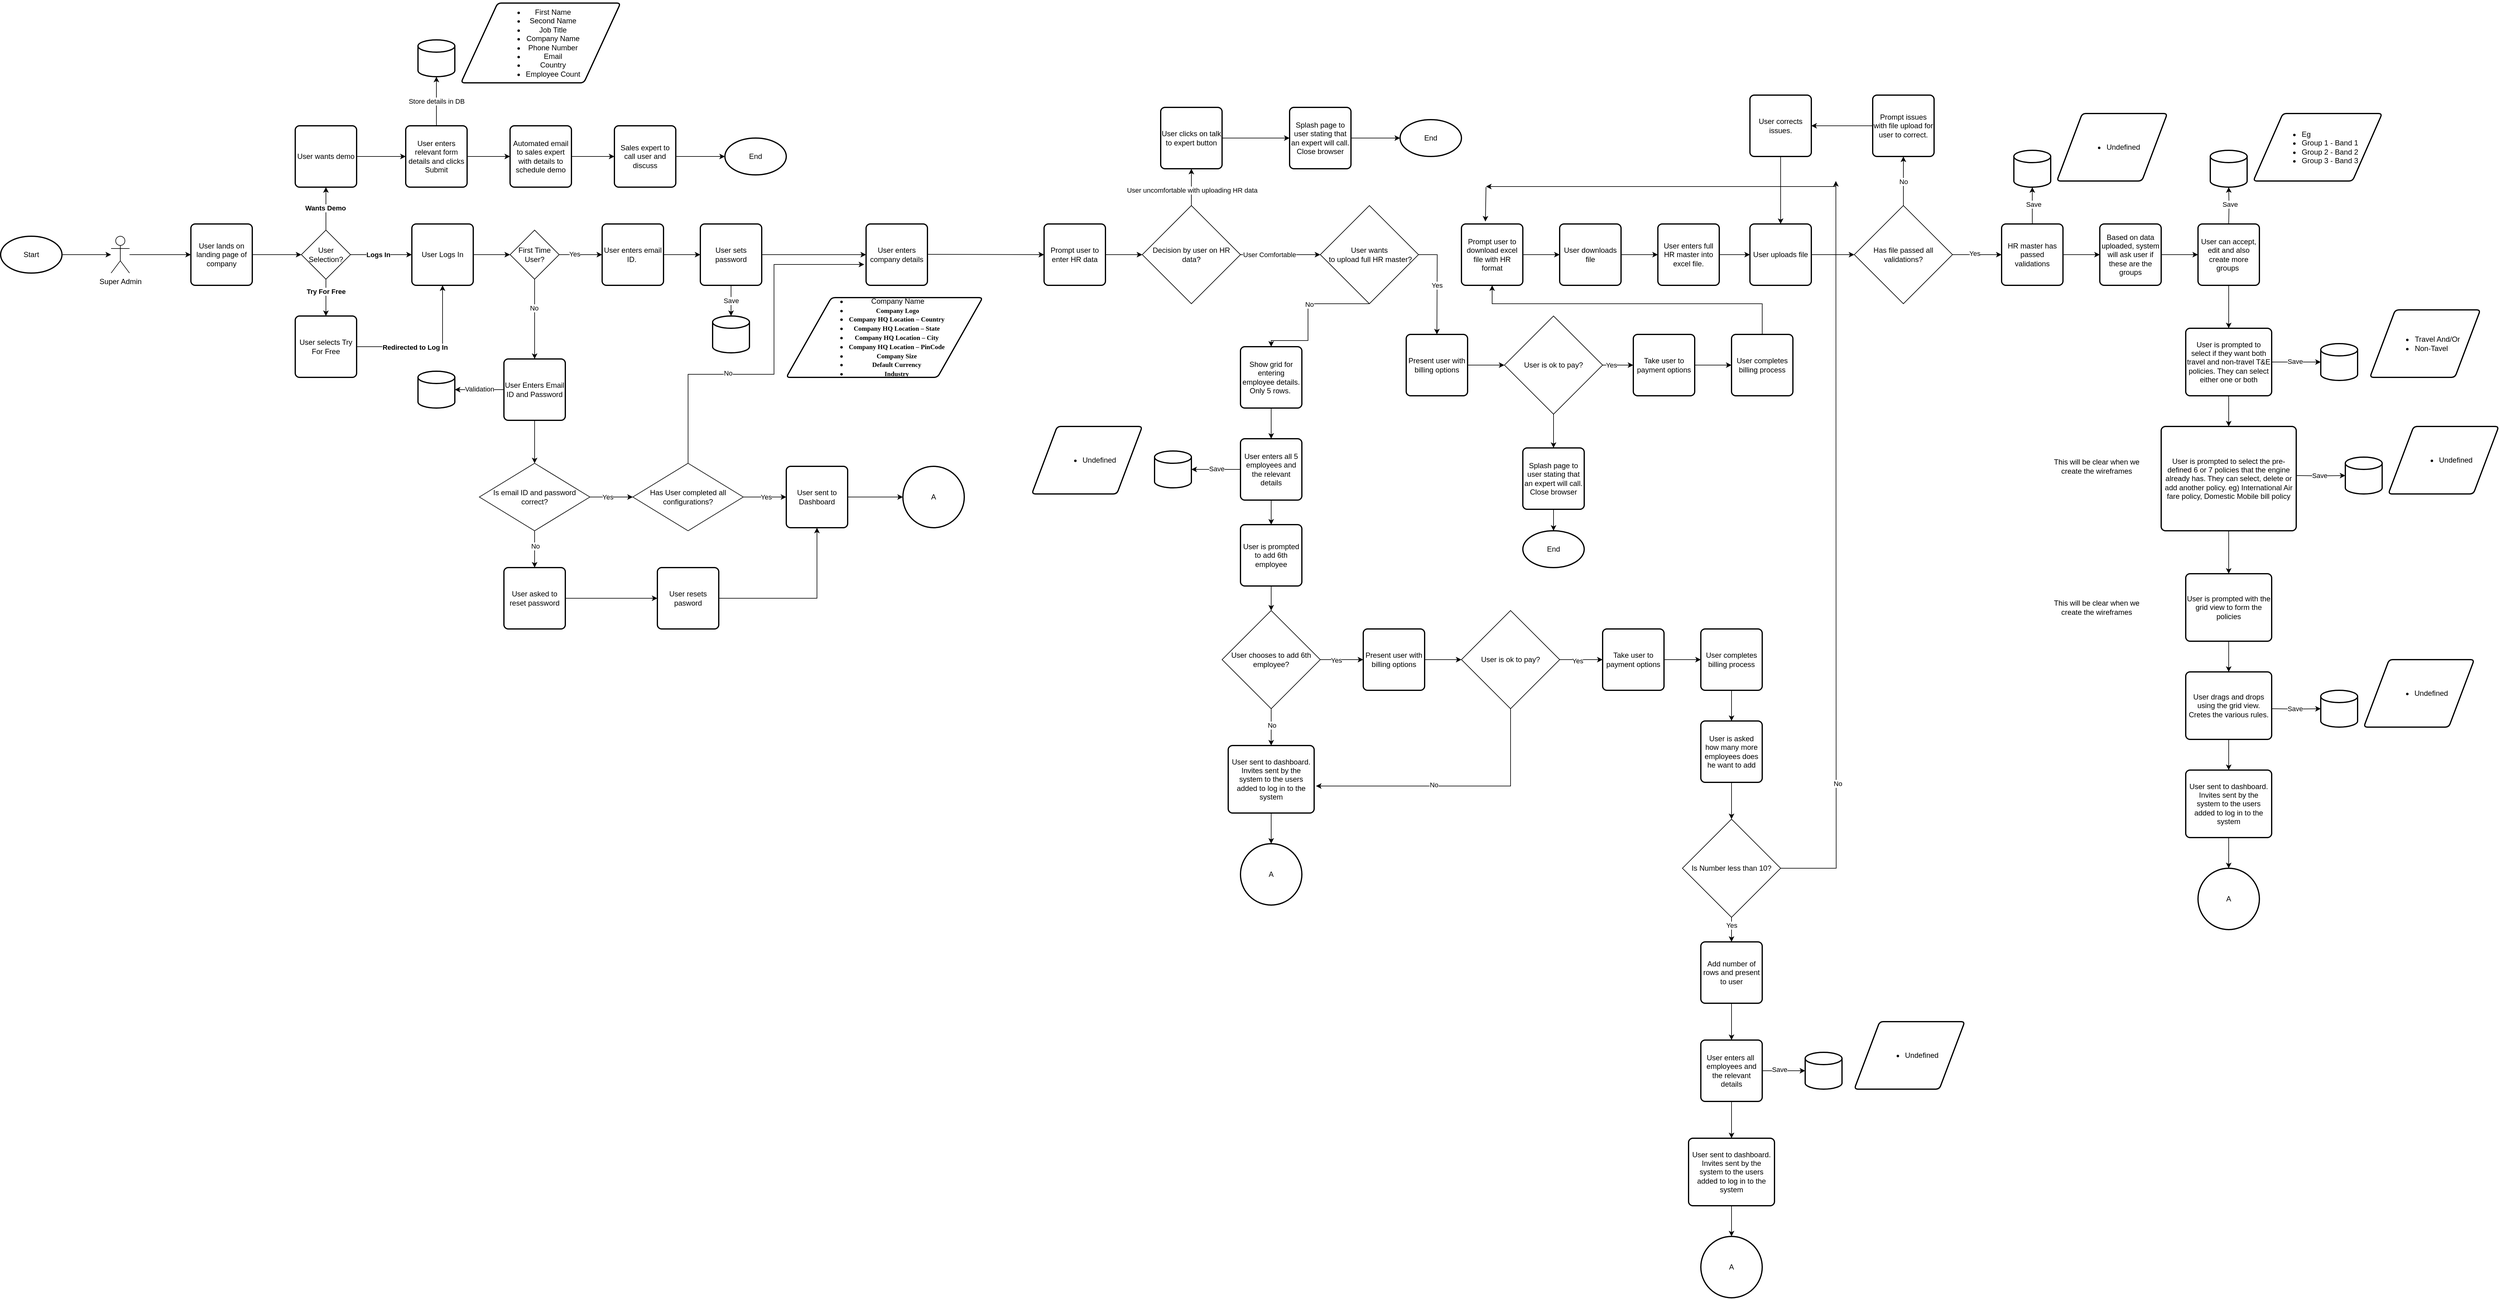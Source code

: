 <mxfile version="21.2.2" type="github" pages="2">
  <diagram id="C5RBs43oDa-KdzZeNtuy" name="SytemAdmin-First Time user DIY">
    <mxGraphModel dx="954" dy="5297" grid="1" gridSize="10" guides="1" tooltips="1" connect="1" arrows="1" fold="1" page="1" pageScale="1" pageWidth="3300" pageHeight="4681" math="0" shadow="0">
      <root>
        <mxCell id="WIyWlLk6GJQsqaUBKTNV-0" />
        <mxCell id="WIyWlLk6GJQsqaUBKTNV-1" parent="WIyWlLk6GJQsqaUBKTNV-0" />
        <mxCell id="9cJu-RQ06pm0dumcZt0R-6" value="" style="edgeStyle=orthogonalEdgeStyle;rounded=0;orthogonalLoop=1;jettySize=auto;html=1;" edge="1" parent="WIyWlLk6GJQsqaUBKTNV-1" source="9cJu-RQ06pm0dumcZt0R-0" target="9cJu-RQ06pm0dumcZt0R-5">
          <mxGeometry relative="1" as="geometry" />
        </mxCell>
        <mxCell id="9cJu-RQ06pm0dumcZt0R-0" value="Super Admin" style="shape=umlActor;verticalLabelPosition=bottom;verticalAlign=top;html=1;outlineConnect=0;" vertex="1" parent="WIyWlLk6GJQsqaUBKTNV-1">
          <mxGeometry x="200" y="290" width="30" height="60" as="geometry" />
        </mxCell>
        <mxCell id="9cJu-RQ06pm0dumcZt0R-4" value="" style="edgeStyle=orthogonalEdgeStyle;rounded=0;orthogonalLoop=1;jettySize=auto;html=1;" edge="1" parent="WIyWlLk6GJQsqaUBKTNV-1" source="9cJu-RQ06pm0dumcZt0R-3" target="9cJu-RQ06pm0dumcZt0R-0">
          <mxGeometry relative="1" as="geometry" />
        </mxCell>
        <mxCell id="9cJu-RQ06pm0dumcZt0R-3" value="Start" style="strokeWidth=2;html=1;shape=mxgraph.flowchart.start_1;whiteSpace=wrap;" vertex="1" parent="WIyWlLk6GJQsqaUBKTNV-1">
          <mxGeometry x="20" y="290" width="100" height="60" as="geometry" />
        </mxCell>
        <mxCell id="9cJu-RQ06pm0dumcZt0R-9" value="" style="edgeStyle=orthogonalEdgeStyle;rounded=0;orthogonalLoop=1;jettySize=auto;html=1;" edge="1" parent="WIyWlLk6GJQsqaUBKTNV-1" source="9cJu-RQ06pm0dumcZt0R-5">
          <mxGeometry relative="1" as="geometry">
            <mxPoint x="510" y="320" as="targetPoint" />
          </mxGeometry>
        </mxCell>
        <mxCell id="9cJu-RQ06pm0dumcZt0R-5" value="User lands on landing page of company" style="rounded=1;whiteSpace=wrap;html=1;absoluteArcSize=1;arcSize=14;strokeWidth=2;" vertex="1" parent="WIyWlLk6GJQsqaUBKTNV-1">
          <mxGeometry x="330" y="270" width="100" height="100" as="geometry" />
        </mxCell>
        <mxCell id="9cJu-RQ06pm0dumcZt0R-11" value="" style="edgeStyle=orthogonalEdgeStyle;rounded=0;orthogonalLoop=1;jettySize=auto;html=1;" edge="1" parent="WIyWlLk6GJQsqaUBKTNV-1" source="9cJu-RQ06pm0dumcZt0R-7" target="9cJu-RQ06pm0dumcZt0R-10">
          <mxGeometry relative="1" as="geometry" />
        </mxCell>
        <mxCell id="9cJu-RQ06pm0dumcZt0R-12" value="&lt;b&gt;Wants Demo&lt;/b&gt;" style="edgeLabel;html=1;align=center;verticalAlign=middle;resizable=0;points=[];" vertex="1" connectable="0" parent="9cJu-RQ06pm0dumcZt0R-11">
          <mxGeometry x="0.029" y="1" relative="1" as="geometry">
            <mxPoint as="offset" />
          </mxGeometry>
        </mxCell>
        <mxCell id="9cJu-RQ06pm0dumcZt0R-14" value="" style="edgeStyle=orthogonalEdgeStyle;rounded=0;orthogonalLoop=1;jettySize=auto;html=1;" edge="1" parent="WIyWlLk6GJQsqaUBKTNV-1" source="9cJu-RQ06pm0dumcZt0R-7" target="9cJu-RQ06pm0dumcZt0R-13">
          <mxGeometry relative="1" as="geometry" />
        </mxCell>
        <mxCell id="9cJu-RQ06pm0dumcZt0R-15" value="&lt;b&gt;Logs In&lt;/b&gt;" style="edgeLabel;html=1;align=center;verticalAlign=middle;resizable=0;points=[];" vertex="1" connectable="0" parent="9cJu-RQ06pm0dumcZt0R-14">
          <mxGeometry x="-0.1" relative="1" as="geometry">
            <mxPoint as="offset" />
          </mxGeometry>
        </mxCell>
        <mxCell id="9cJu-RQ06pm0dumcZt0R-17" value="" style="edgeStyle=orthogonalEdgeStyle;rounded=0;orthogonalLoop=1;jettySize=auto;html=1;" edge="1" parent="WIyWlLk6GJQsqaUBKTNV-1" source="9cJu-RQ06pm0dumcZt0R-7" target="9cJu-RQ06pm0dumcZt0R-16">
          <mxGeometry relative="1" as="geometry" />
        </mxCell>
        <mxCell id="9cJu-RQ06pm0dumcZt0R-7" value="User Selection?" style="rhombus;whiteSpace=wrap;html=1;" vertex="1" parent="WIyWlLk6GJQsqaUBKTNV-1">
          <mxGeometry x="510" y="280" width="80" height="80" as="geometry" />
        </mxCell>
        <mxCell id="9cJu-RQ06pm0dumcZt0R-20" value="" style="edgeStyle=orthogonalEdgeStyle;rounded=0;orthogonalLoop=1;jettySize=auto;html=1;" edge="1" parent="WIyWlLk6GJQsqaUBKTNV-1" source="9cJu-RQ06pm0dumcZt0R-10" target="9cJu-RQ06pm0dumcZt0R-19">
          <mxGeometry relative="1" as="geometry" />
        </mxCell>
        <mxCell id="9cJu-RQ06pm0dumcZt0R-10" value="User wants demo" style="rounded=1;whiteSpace=wrap;html=1;absoluteArcSize=1;arcSize=14;strokeWidth=2;" vertex="1" parent="WIyWlLk6GJQsqaUBKTNV-1">
          <mxGeometry x="500" y="110" width="100" height="100" as="geometry" />
        </mxCell>
        <mxCell id="9cJu-RQ06pm0dumcZt0R-37" value="" style="edgeStyle=orthogonalEdgeStyle;rounded=0;orthogonalLoop=1;jettySize=auto;html=1;" edge="1" parent="WIyWlLk6GJQsqaUBKTNV-1" source="9cJu-RQ06pm0dumcZt0R-13">
          <mxGeometry relative="1" as="geometry">
            <mxPoint x="850" y="320" as="targetPoint" />
          </mxGeometry>
        </mxCell>
        <mxCell id="9cJu-RQ06pm0dumcZt0R-13" value="User Logs In" style="rounded=1;whiteSpace=wrap;html=1;absoluteArcSize=1;arcSize=14;strokeWidth=2;" vertex="1" parent="WIyWlLk6GJQsqaUBKTNV-1">
          <mxGeometry x="690" y="270" width="100" height="100" as="geometry" />
        </mxCell>
        <mxCell id="9cJu-RQ06pm0dumcZt0R-34" style="edgeStyle=orthogonalEdgeStyle;rounded=0;orthogonalLoop=1;jettySize=auto;html=1;entryX=0.5;entryY=1;entryDx=0;entryDy=0;" edge="1" parent="WIyWlLk6GJQsqaUBKTNV-1" source="9cJu-RQ06pm0dumcZt0R-16" target="9cJu-RQ06pm0dumcZt0R-13">
          <mxGeometry relative="1" as="geometry" />
        </mxCell>
        <mxCell id="9cJu-RQ06pm0dumcZt0R-35" value="&lt;b&gt;Redirected to Log In&lt;/b&gt;" style="edgeLabel;html=1;align=center;verticalAlign=middle;resizable=0;points=[];" vertex="1" connectable="0" parent="9cJu-RQ06pm0dumcZt0R-34">
          <mxGeometry x="-0.208" y="-1" relative="1" as="geometry">
            <mxPoint as="offset" />
          </mxGeometry>
        </mxCell>
        <mxCell id="9cJu-RQ06pm0dumcZt0R-16" value="User selects Try For Free" style="rounded=1;whiteSpace=wrap;html=1;absoluteArcSize=1;arcSize=14;strokeWidth=2;" vertex="1" parent="WIyWlLk6GJQsqaUBKTNV-1">
          <mxGeometry x="500" y="420" width="100" height="100" as="geometry" />
        </mxCell>
        <mxCell id="9cJu-RQ06pm0dumcZt0R-18" value="&lt;b&gt;Try For Free&lt;/b&gt;" style="edgeLabel;html=1;align=center;verticalAlign=middle;resizable=0;points=[];" vertex="1" connectable="0" parent="WIyWlLk6GJQsqaUBKTNV-1">
          <mxGeometry x="550" y="380" as="geometry" />
        </mxCell>
        <mxCell id="9cJu-RQ06pm0dumcZt0R-27" value="" style="edgeStyle=orthogonalEdgeStyle;rounded=0;orthogonalLoop=1;jettySize=auto;html=1;" edge="1" parent="WIyWlLk6GJQsqaUBKTNV-1" source="9cJu-RQ06pm0dumcZt0R-19" target="9cJu-RQ06pm0dumcZt0R-26">
          <mxGeometry relative="1" as="geometry" />
        </mxCell>
        <mxCell id="9cJu-RQ06pm0dumcZt0R-31" value="" style="edgeStyle=orthogonalEdgeStyle;rounded=0;orthogonalLoop=1;jettySize=auto;html=1;" edge="1" parent="WIyWlLk6GJQsqaUBKTNV-1" source="9cJu-RQ06pm0dumcZt0R-19">
          <mxGeometry relative="1" as="geometry">
            <mxPoint x="730" y="30" as="targetPoint" />
          </mxGeometry>
        </mxCell>
        <mxCell id="9cJu-RQ06pm0dumcZt0R-19" value="User enters relevant form details and clicks Submit" style="rounded=1;whiteSpace=wrap;html=1;absoluteArcSize=1;arcSize=14;strokeWidth=2;" vertex="1" parent="WIyWlLk6GJQsqaUBKTNV-1">
          <mxGeometry x="680" y="110" width="100" height="100" as="geometry" />
        </mxCell>
        <mxCell id="9cJu-RQ06pm0dumcZt0R-21" value="" style="strokeWidth=2;html=1;shape=mxgraph.flowchart.database;whiteSpace=wrap;" vertex="1" parent="WIyWlLk6GJQsqaUBKTNV-1">
          <mxGeometry x="700" y="-30" width="60" height="60" as="geometry" />
        </mxCell>
        <mxCell id="9cJu-RQ06pm0dumcZt0R-24" value="Store details in DB" style="edgeLabel;html=1;align=center;verticalAlign=middle;resizable=0;points=[];" vertex="1" connectable="0" parent="WIyWlLk6GJQsqaUBKTNV-1">
          <mxGeometry x="730" y="70" as="geometry" />
        </mxCell>
        <mxCell id="9cJu-RQ06pm0dumcZt0R-25" value="&lt;ul&gt;&lt;li&gt;First Name&lt;/li&gt;&lt;li&gt;Second Name&lt;/li&gt;&lt;li&gt;Job Title&lt;/li&gt;&lt;li&gt;Company Name&lt;/li&gt;&lt;li&gt;Phone Number&lt;/li&gt;&lt;li&gt;Email&lt;/li&gt;&lt;li&gt;Country&lt;/li&gt;&lt;li&gt;Employee Count&lt;/li&gt;&lt;/ul&gt;" style="shape=parallelogram;html=1;strokeWidth=2;perimeter=parallelogramPerimeter;whiteSpace=wrap;rounded=1;arcSize=12;size=0.23;" vertex="1" parent="WIyWlLk6GJQsqaUBKTNV-1">
          <mxGeometry x="770" y="-90" width="260" height="130" as="geometry" />
        </mxCell>
        <mxCell id="9cJu-RQ06pm0dumcZt0R-29" value="" style="edgeStyle=orthogonalEdgeStyle;rounded=0;orthogonalLoop=1;jettySize=auto;html=1;" edge="1" parent="WIyWlLk6GJQsqaUBKTNV-1" source="9cJu-RQ06pm0dumcZt0R-26" target="9cJu-RQ06pm0dumcZt0R-28">
          <mxGeometry relative="1" as="geometry" />
        </mxCell>
        <mxCell id="9cJu-RQ06pm0dumcZt0R-26" value="Automated email to sales expert with details to schedule demo" style="rounded=1;whiteSpace=wrap;html=1;absoluteArcSize=1;arcSize=14;strokeWidth=2;" vertex="1" parent="WIyWlLk6GJQsqaUBKTNV-1">
          <mxGeometry x="850" y="110" width="100" height="100" as="geometry" />
        </mxCell>
        <mxCell id="9cJu-RQ06pm0dumcZt0R-33" value="" style="edgeStyle=orthogonalEdgeStyle;rounded=0;orthogonalLoop=1;jettySize=auto;html=1;" edge="1" parent="WIyWlLk6GJQsqaUBKTNV-1" source="9cJu-RQ06pm0dumcZt0R-28" target="9cJu-RQ06pm0dumcZt0R-32">
          <mxGeometry relative="1" as="geometry" />
        </mxCell>
        <mxCell id="9cJu-RQ06pm0dumcZt0R-28" value="Sales expert to call user and discuss" style="rounded=1;whiteSpace=wrap;html=1;absoluteArcSize=1;arcSize=14;strokeWidth=2;" vertex="1" parent="WIyWlLk6GJQsqaUBKTNV-1">
          <mxGeometry x="1020" y="110" width="100" height="100" as="geometry" />
        </mxCell>
        <mxCell id="9cJu-RQ06pm0dumcZt0R-32" value="End" style="strokeWidth=2;html=1;shape=mxgraph.flowchart.start_1;whiteSpace=wrap;" vertex="1" parent="WIyWlLk6GJQsqaUBKTNV-1">
          <mxGeometry x="1200" y="130" width="100" height="60" as="geometry" />
        </mxCell>
        <mxCell id="9cJu-RQ06pm0dumcZt0R-40" value="" style="edgeStyle=orthogonalEdgeStyle;rounded=0;orthogonalLoop=1;jettySize=auto;html=1;" edge="1" parent="WIyWlLk6GJQsqaUBKTNV-1" source="9cJu-RQ06pm0dumcZt0R-38" target="9cJu-RQ06pm0dumcZt0R-39">
          <mxGeometry relative="1" as="geometry" />
        </mxCell>
        <mxCell id="9cJu-RQ06pm0dumcZt0R-41" value="No" style="edgeLabel;html=1;align=center;verticalAlign=middle;resizable=0;points=[];" vertex="1" connectable="0" parent="9cJu-RQ06pm0dumcZt0R-40">
          <mxGeometry x="-0.28" y="-1" relative="1" as="geometry">
            <mxPoint as="offset" />
          </mxGeometry>
        </mxCell>
        <mxCell id="9cJu-RQ06pm0dumcZt0R-43" value="" style="edgeStyle=orthogonalEdgeStyle;rounded=0;orthogonalLoop=1;jettySize=auto;html=1;" edge="1" parent="WIyWlLk6GJQsqaUBKTNV-1" source="9cJu-RQ06pm0dumcZt0R-38" target="9cJu-RQ06pm0dumcZt0R-42">
          <mxGeometry relative="1" as="geometry" />
        </mxCell>
        <mxCell id="9cJu-RQ06pm0dumcZt0R-44" value="Yes" style="edgeLabel;html=1;align=center;verticalAlign=middle;resizable=0;points=[];" vertex="1" connectable="0" parent="9cJu-RQ06pm0dumcZt0R-43">
          <mxGeometry x="-0.286" y="1" relative="1" as="geometry">
            <mxPoint as="offset" />
          </mxGeometry>
        </mxCell>
        <mxCell id="9cJu-RQ06pm0dumcZt0R-38" value="First Time User?" style="rhombus;whiteSpace=wrap;html=1;" vertex="1" parent="WIyWlLk6GJQsqaUBKTNV-1">
          <mxGeometry x="850" y="280" width="80" height="80" as="geometry" />
        </mxCell>
        <mxCell id="9cJu-RQ06pm0dumcZt0R-46" value="" style="edgeStyle=orthogonalEdgeStyle;rounded=0;orthogonalLoop=1;jettySize=auto;html=1;" edge="1" parent="WIyWlLk6GJQsqaUBKTNV-1" source="9cJu-RQ06pm0dumcZt0R-39" target="9cJu-RQ06pm0dumcZt0R-45">
          <mxGeometry relative="1" as="geometry" />
        </mxCell>
        <mxCell id="9cJu-RQ06pm0dumcZt0R-47" value="Validation" style="edgeLabel;html=1;align=center;verticalAlign=middle;resizable=0;points=[];" vertex="1" connectable="0" parent="9cJu-RQ06pm0dumcZt0R-46">
          <mxGeometry y="-1" relative="1" as="geometry">
            <mxPoint as="offset" />
          </mxGeometry>
        </mxCell>
        <mxCell id="9cJu-RQ06pm0dumcZt0R-49" value="" style="edgeStyle=orthogonalEdgeStyle;rounded=0;orthogonalLoop=1;jettySize=auto;html=1;" edge="1" parent="WIyWlLk6GJQsqaUBKTNV-1" source="9cJu-RQ06pm0dumcZt0R-39">
          <mxGeometry relative="1" as="geometry">
            <mxPoint x="890" y="660" as="targetPoint" />
          </mxGeometry>
        </mxCell>
        <mxCell id="9cJu-RQ06pm0dumcZt0R-39" value="User Enters Email ID and Password" style="rounded=1;whiteSpace=wrap;html=1;absoluteArcSize=1;arcSize=14;strokeWidth=2;" vertex="1" parent="WIyWlLk6GJQsqaUBKTNV-1">
          <mxGeometry x="840" y="490" width="100" height="100" as="geometry" />
        </mxCell>
        <mxCell id="9cJu-RQ06pm0dumcZt0R-66" value="" style="edgeStyle=orthogonalEdgeStyle;rounded=0;orthogonalLoop=1;jettySize=auto;html=1;" edge="1" parent="WIyWlLk6GJQsqaUBKTNV-1" source="9cJu-RQ06pm0dumcZt0R-42" target="9cJu-RQ06pm0dumcZt0R-65">
          <mxGeometry relative="1" as="geometry" />
        </mxCell>
        <mxCell id="9cJu-RQ06pm0dumcZt0R-42" value="User enters email ID.&amp;nbsp;" style="rounded=1;whiteSpace=wrap;html=1;absoluteArcSize=1;arcSize=14;strokeWidth=2;" vertex="1" parent="WIyWlLk6GJQsqaUBKTNV-1">
          <mxGeometry x="1000" y="270" width="100" height="100" as="geometry" />
        </mxCell>
        <mxCell id="9cJu-RQ06pm0dumcZt0R-45" value="" style="strokeWidth=2;html=1;shape=mxgraph.flowchart.database;whiteSpace=wrap;" vertex="1" parent="WIyWlLk6GJQsqaUBKTNV-1">
          <mxGeometry x="700" y="510" width="60" height="60" as="geometry" />
        </mxCell>
        <mxCell id="9cJu-RQ06pm0dumcZt0R-52" value="" style="edgeStyle=orthogonalEdgeStyle;rounded=0;orthogonalLoop=1;jettySize=auto;html=1;" edge="1" parent="WIyWlLk6GJQsqaUBKTNV-1" source="9cJu-RQ06pm0dumcZt0R-50" target="9cJu-RQ06pm0dumcZt0R-51">
          <mxGeometry relative="1" as="geometry" />
        </mxCell>
        <mxCell id="9cJu-RQ06pm0dumcZt0R-53" value="Yes" style="edgeLabel;html=1;align=center;verticalAlign=middle;resizable=0;points=[];" vertex="1" connectable="0" parent="9cJu-RQ06pm0dumcZt0R-52">
          <mxGeometry x="-0.171" relative="1" as="geometry">
            <mxPoint as="offset" />
          </mxGeometry>
        </mxCell>
        <mxCell id="9cJu-RQ06pm0dumcZt0R-60" value="" style="edgeStyle=orthogonalEdgeStyle;rounded=0;orthogonalLoop=1;jettySize=auto;html=1;" edge="1" parent="WIyWlLk6GJQsqaUBKTNV-1" source="9cJu-RQ06pm0dumcZt0R-50" target="9cJu-RQ06pm0dumcZt0R-59">
          <mxGeometry relative="1" as="geometry" />
        </mxCell>
        <mxCell id="9cJu-RQ06pm0dumcZt0R-61" value="No" style="edgeLabel;html=1;align=center;verticalAlign=middle;resizable=0;points=[];" vertex="1" connectable="0" parent="9cJu-RQ06pm0dumcZt0R-60">
          <mxGeometry x="-0.167" y="1" relative="1" as="geometry">
            <mxPoint as="offset" />
          </mxGeometry>
        </mxCell>
        <mxCell id="9cJu-RQ06pm0dumcZt0R-50" value="Is email ID and password correct?" style="rhombus;whiteSpace=wrap;html=1;" vertex="1" parent="WIyWlLk6GJQsqaUBKTNV-1">
          <mxGeometry x="800" y="660" width="180" height="110" as="geometry" />
        </mxCell>
        <mxCell id="9cJu-RQ06pm0dumcZt0R-55" value="" style="edgeStyle=orthogonalEdgeStyle;rounded=0;orthogonalLoop=1;jettySize=auto;html=1;" edge="1" parent="WIyWlLk6GJQsqaUBKTNV-1" source="9cJu-RQ06pm0dumcZt0R-51" target="9cJu-RQ06pm0dumcZt0R-54">
          <mxGeometry relative="1" as="geometry" />
        </mxCell>
        <mxCell id="9cJu-RQ06pm0dumcZt0R-58" value="Yes" style="edgeLabel;html=1;align=center;verticalAlign=middle;resizable=0;points=[];" vertex="1" connectable="0" parent="9cJu-RQ06pm0dumcZt0R-55">
          <mxGeometry x="0.057" relative="1" as="geometry">
            <mxPoint as="offset" />
          </mxGeometry>
        </mxCell>
        <mxCell id="9cJu-RQ06pm0dumcZt0R-129" style="edgeStyle=orthogonalEdgeStyle;rounded=0;orthogonalLoop=1;jettySize=auto;html=1;exitX=0.5;exitY=0;exitDx=0;exitDy=0;entryX=-0.03;entryY=0.66;entryDx=0;entryDy=0;entryPerimeter=0;" edge="1" parent="WIyWlLk6GJQsqaUBKTNV-1" source="9cJu-RQ06pm0dumcZt0R-51" target="9cJu-RQ06pm0dumcZt0R-69">
          <mxGeometry relative="1" as="geometry">
            <mxPoint x="1390" y="330" as="targetPoint" />
            <Array as="points">
              <mxPoint x="1140" y="515" />
              <mxPoint x="1280" y="515" />
              <mxPoint x="1280" y="336" />
            </Array>
          </mxGeometry>
        </mxCell>
        <mxCell id="9cJu-RQ06pm0dumcZt0R-130" value="No" style="edgeLabel;html=1;align=center;verticalAlign=middle;resizable=0;points=[];" vertex="1" connectable="0" parent="9cJu-RQ06pm0dumcZt0R-129">
          <mxGeometry x="-0.313" y="2" relative="1" as="geometry">
            <mxPoint as="offset" />
          </mxGeometry>
        </mxCell>
        <mxCell id="9cJu-RQ06pm0dumcZt0R-51" value="Has User completed all configurations?" style="rhombus;whiteSpace=wrap;html=1;" vertex="1" parent="WIyWlLk6GJQsqaUBKTNV-1">
          <mxGeometry x="1050" y="660" width="180" height="110" as="geometry" />
        </mxCell>
        <mxCell id="9cJu-RQ06pm0dumcZt0R-57" value="" style="edgeStyle=orthogonalEdgeStyle;rounded=0;orthogonalLoop=1;jettySize=auto;html=1;" edge="1" parent="WIyWlLk6GJQsqaUBKTNV-1" source="9cJu-RQ06pm0dumcZt0R-54" target="9cJu-RQ06pm0dumcZt0R-56">
          <mxGeometry relative="1" as="geometry" />
        </mxCell>
        <mxCell id="9cJu-RQ06pm0dumcZt0R-54" value="User sent to Dashboard" style="rounded=1;whiteSpace=wrap;html=1;absoluteArcSize=1;arcSize=14;strokeWidth=2;" vertex="1" parent="WIyWlLk6GJQsqaUBKTNV-1">
          <mxGeometry x="1300" y="665" width="100" height="100" as="geometry" />
        </mxCell>
        <mxCell id="9cJu-RQ06pm0dumcZt0R-56" value="A" style="strokeWidth=2;html=1;shape=mxgraph.flowchart.start_2;whiteSpace=wrap;" vertex="1" parent="WIyWlLk6GJQsqaUBKTNV-1">
          <mxGeometry x="1490" y="665" width="100" height="100" as="geometry" />
        </mxCell>
        <mxCell id="9cJu-RQ06pm0dumcZt0R-63" value="" style="edgeStyle=orthogonalEdgeStyle;rounded=0;orthogonalLoop=1;jettySize=auto;html=1;" edge="1" parent="WIyWlLk6GJQsqaUBKTNV-1" source="9cJu-RQ06pm0dumcZt0R-59" target="9cJu-RQ06pm0dumcZt0R-62">
          <mxGeometry relative="1" as="geometry" />
        </mxCell>
        <mxCell id="9cJu-RQ06pm0dumcZt0R-59" value="User asked to reset password" style="rounded=1;whiteSpace=wrap;html=1;absoluteArcSize=1;arcSize=14;strokeWidth=2;" vertex="1" parent="WIyWlLk6GJQsqaUBKTNV-1">
          <mxGeometry x="840" y="830" width="100" height="100" as="geometry" />
        </mxCell>
        <mxCell id="9cJu-RQ06pm0dumcZt0R-64" style="edgeStyle=orthogonalEdgeStyle;rounded=0;orthogonalLoop=1;jettySize=auto;html=1;entryX=0.5;entryY=1;entryDx=0;entryDy=0;" edge="1" parent="WIyWlLk6GJQsqaUBKTNV-1" source="9cJu-RQ06pm0dumcZt0R-62" target="9cJu-RQ06pm0dumcZt0R-54">
          <mxGeometry relative="1" as="geometry" />
        </mxCell>
        <mxCell id="9cJu-RQ06pm0dumcZt0R-62" value="User resets pasword" style="rounded=1;whiteSpace=wrap;html=1;absoluteArcSize=1;arcSize=14;strokeWidth=2;" vertex="1" parent="WIyWlLk6GJQsqaUBKTNV-1">
          <mxGeometry x="1090" y="830" width="100" height="100" as="geometry" />
        </mxCell>
        <mxCell id="9cJu-RQ06pm0dumcZt0R-68" value="Save" style="edgeStyle=orthogonalEdgeStyle;rounded=0;orthogonalLoop=1;jettySize=auto;html=1;" edge="1" parent="WIyWlLk6GJQsqaUBKTNV-1" source="9cJu-RQ06pm0dumcZt0R-65" target="9cJu-RQ06pm0dumcZt0R-67">
          <mxGeometry relative="1" as="geometry" />
        </mxCell>
        <mxCell id="9cJu-RQ06pm0dumcZt0R-70" value="" style="edgeStyle=orthogonalEdgeStyle;rounded=0;orthogonalLoop=1;jettySize=auto;html=1;" edge="1" parent="WIyWlLk6GJQsqaUBKTNV-1" source="9cJu-RQ06pm0dumcZt0R-65" target="9cJu-RQ06pm0dumcZt0R-69">
          <mxGeometry relative="1" as="geometry" />
        </mxCell>
        <mxCell id="9cJu-RQ06pm0dumcZt0R-65" value="User sets password" style="rounded=1;whiteSpace=wrap;html=1;absoluteArcSize=1;arcSize=14;strokeWidth=2;" vertex="1" parent="WIyWlLk6GJQsqaUBKTNV-1">
          <mxGeometry x="1160" y="270" width="100" height="100" as="geometry" />
        </mxCell>
        <mxCell id="9cJu-RQ06pm0dumcZt0R-67" value="" style="strokeWidth=2;html=1;shape=mxgraph.flowchart.database;whiteSpace=wrap;" vertex="1" parent="WIyWlLk6GJQsqaUBKTNV-1">
          <mxGeometry x="1180" y="420" width="60" height="60" as="geometry" />
        </mxCell>
        <mxCell id="9cJu-RQ06pm0dumcZt0R-69" value="User enters company details" style="rounded=1;whiteSpace=wrap;html=1;absoluteArcSize=1;arcSize=14;strokeWidth=2;" vertex="1" parent="WIyWlLk6GJQsqaUBKTNV-1">
          <mxGeometry x="1430" y="270" width="100" height="100" as="geometry" />
        </mxCell>
        <mxCell id="9cJu-RQ06pm0dumcZt0R-71" value="&lt;p style=&quot;background-color: initial; margin-top: 0pt; margin-bottom: 0pt; margin-left: 0in; text-align: left; direction: ltr; unicode-bidi: embed; word-break: normal;&quot;&gt;&lt;/p&gt;&lt;ul&gt;&lt;li&gt;&lt;p style=&quot;background-color: initial; margin-top: 0pt; margin-bottom: 0pt; margin-left: 0in; text-align: left; direction: ltr; unicode-bidi: embed; word-break: normal; display: inline !important;&quot;&gt;&lt;span style=&quot;white-space: pre;&quot;&gt;	&lt;/span&gt;Company Name&lt;/p&gt;&lt;/li&gt;&lt;li&gt;&lt;span style=&quot;font-size: 8pt; font-family: Calibri; font-weight: bold;&quot;&gt;&lt;span style=&quot;white-space: pre;&quot;&gt;	&lt;/span&gt;Company Logo&lt;/span&gt;&lt;/li&gt;&lt;li&gt;&lt;span style=&quot;font-size: 8pt; font-family: Calibri; font-weight: bold;&quot;&gt;Company HQ Location – Country&lt;/span&gt;&lt;/li&gt;&lt;li&gt;&lt;span style=&quot;font-size: 8pt; font-family: Calibri; font-weight: bold;&quot;&gt;Company HQ Location – State&lt;/span&gt;&lt;/li&gt;&lt;li&gt;&lt;span style=&quot;font-size: 8pt; font-family: Calibri; font-weight: bold;&quot;&gt;Company HQ Location – City&lt;/span&gt;&lt;/li&gt;&lt;li&gt;&lt;span style=&quot;font-size: 8pt; font-family: Calibri; font-weight: bold;&quot;&gt;Company HQ Location – PinCode&lt;/span&gt;&lt;/li&gt;&lt;li&gt;&lt;span style=&quot;font-size: 8pt; font-family: Calibri; font-weight: bold;&quot;&gt;Company Size&lt;/span&gt;&lt;/li&gt;&lt;li&gt;&lt;span style=&quot;font-size: 8pt; font-family: Calibri; font-weight: bold;&quot;&gt;Default Currency&lt;/span&gt;&lt;/li&gt;&lt;li&gt;&lt;span style=&quot;font-size: 8pt; font-family: Calibri; font-weight: bold;&quot;&gt;Industry&lt;/span&gt;&lt;/li&gt;&lt;/ul&gt;&lt;p&gt;&lt;/p&gt;" style="shape=parallelogram;html=1;strokeWidth=2;perimeter=parallelogramPerimeter;whiteSpace=wrap;rounded=1;arcSize=12;size=0.23;" vertex="1" parent="WIyWlLk6GJQsqaUBKTNV-1">
          <mxGeometry x="1300" y="390" width="320" height="130" as="geometry" />
        </mxCell>
        <mxCell id="9cJu-RQ06pm0dumcZt0R-75" value="" style="edgeStyle=orthogonalEdgeStyle;rounded=0;orthogonalLoop=1;jettySize=auto;html=1;" edge="1" parent="WIyWlLk6GJQsqaUBKTNV-1" source="9cJu-RQ06pm0dumcZt0R-72" target="9cJu-RQ06pm0dumcZt0R-74">
          <mxGeometry relative="1" as="geometry" />
        </mxCell>
        <mxCell id="9cJu-RQ06pm0dumcZt0R-72" value="Prompt user to enter HR data" style="rounded=1;whiteSpace=wrap;html=1;absoluteArcSize=1;arcSize=14;strokeWidth=2;" vertex="1" parent="WIyWlLk6GJQsqaUBKTNV-1">
          <mxGeometry x="1720" y="270" width="100" height="100" as="geometry" />
        </mxCell>
        <mxCell id="9cJu-RQ06pm0dumcZt0R-73" value="" style="edgeStyle=orthogonalEdgeStyle;rounded=0;orthogonalLoop=1;jettySize=auto;html=1;entryX=0;entryY=0.5;entryDx=0;entryDy=0;" edge="1" parent="WIyWlLk6GJQsqaUBKTNV-1" target="9cJu-RQ06pm0dumcZt0R-72">
          <mxGeometry relative="1" as="geometry">
            <mxPoint x="1530" y="319.5" as="sourcePoint" />
            <mxPoint x="1700" y="319.5" as="targetPoint" />
          </mxGeometry>
        </mxCell>
        <mxCell id="9cJu-RQ06pm0dumcZt0R-77" value="" style="edgeStyle=orthogonalEdgeStyle;rounded=0;orthogonalLoop=1;jettySize=auto;html=1;" edge="1" parent="WIyWlLk6GJQsqaUBKTNV-1" source="9cJu-RQ06pm0dumcZt0R-74" target="9cJu-RQ06pm0dumcZt0R-76">
          <mxGeometry relative="1" as="geometry" />
        </mxCell>
        <mxCell id="9cJu-RQ06pm0dumcZt0R-78" value="User uncomfortable with uploading HR data" style="edgeLabel;html=1;align=center;verticalAlign=middle;resizable=0;points=[];" vertex="1" connectable="0" parent="9cJu-RQ06pm0dumcZt0R-77">
          <mxGeometry x="-0.167" y="-1" relative="1" as="geometry">
            <mxPoint as="offset" />
          </mxGeometry>
        </mxCell>
        <mxCell id="9cJu-RQ06pm0dumcZt0R-84" value="" style="edgeStyle=orthogonalEdgeStyle;rounded=0;orthogonalLoop=1;jettySize=auto;html=1;" edge="1" parent="WIyWlLk6GJQsqaUBKTNV-1" source="9cJu-RQ06pm0dumcZt0R-74" target="9cJu-RQ06pm0dumcZt0R-83">
          <mxGeometry relative="1" as="geometry" />
        </mxCell>
        <mxCell id="9cJu-RQ06pm0dumcZt0R-85" value="User Comfortable" style="edgeLabel;html=1;align=center;verticalAlign=middle;resizable=0;points=[];" vertex="1" connectable="0" parent="9cJu-RQ06pm0dumcZt0R-84">
          <mxGeometry x="-0.275" relative="1" as="geometry">
            <mxPoint as="offset" />
          </mxGeometry>
        </mxCell>
        <mxCell id="9cJu-RQ06pm0dumcZt0R-74" value="Decision by user on HR data?" style="rhombus;whiteSpace=wrap;html=1;" vertex="1" parent="WIyWlLk6GJQsqaUBKTNV-1">
          <mxGeometry x="1880" y="240" width="160" height="160" as="geometry" />
        </mxCell>
        <mxCell id="9cJu-RQ06pm0dumcZt0R-80" value="" style="edgeStyle=orthogonalEdgeStyle;rounded=0;orthogonalLoop=1;jettySize=auto;html=1;" edge="1" parent="WIyWlLk6GJQsqaUBKTNV-1" source="9cJu-RQ06pm0dumcZt0R-76" target="9cJu-RQ06pm0dumcZt0R-79">
          <mxGeometry relative="1" as="geometry" />
        </mxCell>
        <mxCell id="9cJu-RQ06pm0dumcZt0R-76" value="User clicks on talk to expert button" style="rounded=1;whiteSpace=wrap;html=1;absoluteArcSize=1;arcSize=14;strokeWidth=2;" vertex="1" parent="WIyWlLk6GJQsqaUBKTNV-1">
          <mxGeometry x="1910" y="80" width="100" height="100" as="geometry" />
        </mxCell>
        <mxCell id="9cJu-RQ06pm0dumcZt0R-82" value="" style="edgeStyle=orthogonalEdgeStyle;rounded=0;orthogonalLoop=1;jettySize=auto;html=1;" edge="1" parent="WIyWlLk6GJQsqaUBKTNV-1" source="9cJu-RQ06pm0dumcZt0R-79" target="9cJu-RQ06pm0dumcZt0R-81">
          <mxGeometry relative="1" as="geometry" />
        </mxCell>
        <mxCell id="9cJu-RQ06pm0dumcZt0R-79" value="Splash page to user stating that an expert will call. Close browser" style="rounded=1;whiteSpace=wrap;html=1;absoluteArcSize=1;arcSize=14;strokeWidth=2;" vertex="1" parent="WIyWlLk6GJQsqaUBKTNV-1">
          <mxGeometry x="2120" y="80" width="100" height="100" as="geometry" />
        </mxCell>
        <mxCell id="9cJu-RQ06pm0dumcZt0R-81" value="End" style="strokeWidth=2;html=1;shape=mxgraph.flowchart.start_1;whiteSpace=wrap;" vertex="1" parent="WIyWlLk6GJQsqaUBKTNV-1">
          <mxGeometry x="2300" y="100" width="100" height="60" as="geometry" />
        </mxCell>
        <mxCell id="jrrDfIJfTzL13WB4BidY-1" value="" style="edgeStyle=orthogonalEdgeStyle;rounded=0;orthogonalLoop=1;jettySize=auto;html=1;exitX=0.5;exitY=1;exitDx=0;exitDy=0;" edge="1" parent="WIyWlLk6GJQsqaUBKTNV-1" source="9cJu-RQ06pm0dumcZt0R-83" target="jrrDfIJfTzL13WB4BidY-0">
          <mxGeometry relative="1" as="geometry">
            <Array as="points">
              <mxPoint x="2150" y="400" />
              <mxPoint x="2150" y="460" />
              <mxPoint x="2090" y="460" />
            </Array>
          </mxGeometry>
        </mxCell>
        <mxCell id="jrrDfIJfTzL13WB4BidY-24" value="No" style="edgeLabel;html=1;align=center;verticalAlign=middle;resizable=0;points=[];" vertex="1" connectable="0" parent="jrrDfIJfTzL13WB4BidY-1">
          <mxGeometry x="-0.12" y="2" relative="1" as="geometry">
            <mxPoint as="offset" />
          </mxGeometry>
        </mxCell>
        <mxCell id="9cJu-RQ06pm0dumcZt0R-83" value="User wants&lt;br&gt;&amp;nbsp;to upload full HR master?" style="rhombus;whiteSpace=wrap;html=1;" vertex="1" parent="WIyWlLk6GJQsqaUBKTNV-1">
          <mxGeometry x="2170" y="240" width="160" height="160" as="geometry" />
        </mxCell>
        <mxCell id="9cJu-RQ06pm0dumcZt0R-89" value="" style="edgeStyle=orthogonalEdgeStyle;rounded=0;orthogonalLoop=1;jettySize=auto;html=1;" edge="1" parent="WIyWlLk6GJQsqaUBKTNV-1" source="9cJu-RQ06pm0dumcZt0R-86" target="9cJu-RQ06pm0dumcZt0R-87">
          <mxGeometry relative="1" as="geometry" />
        </mxCell>
        <mxCell id="9cJu-RQ06pm0dumcZt0R-86" value="Prompt user to download excel file with HR format" style="rounded=1;whiteSpace=wrap;html=1;absoluteArcSize=1;arcSize=14;strokeWidth=2;" vertex="1" parent="WIyWlLk6GJQsqaUBKTNV-1">
          <mxGeometry x="2400" y="270" width="100" height="100" as="geometry" />
        </mxCell>
        <mxCell id="9cJu-RQ06pm0dumcZt0R-92" value="" style="edgeStyle=orthogonalEdgeStyle;rounded=0;orthogonalLoop=1;jettySize=auto;html=1;" edge="1" parent="WIyWlLk6GJQsqaUBKTNV-1" source="9cJu-RQ06pm0dumcZt0R-87" target="9cJu-RQ06pm0dumcZt0R-91">
          <mxGeometry relative="1" as="geometry" />
        </mxCell>
        <mxCell id="9cJu-RQ06pm0dumcZt0R-87" value="User downloads file" style="rounded=1;whiteSpace=wrap;html=1;absoluteArcSize=1;arcSize=14;strokeWidth=2;" vertex="1" parent="WIyWlLk6GJQsqaUBKTNV-1">
          <mxGeometry x="2560" y="270" width="100" height="100" as="geometry" />
        </mxCell>
        <mxCell id="9cJu-RQ06pm0dumcZt0R-94" value="" style="edgeStyle=orthogonalEdgeStyle;rounded=0;orthogonalLoop=1;jettySize=auto;html=1;" edge="1" parent="WIyWlLk6GJQsqaUBKTNV-1" source="9cJu-RQ06pm0dumcZt0R-91" target="9cJu-RQ06pm0dumcZt0R-93">
          <mxGeometry relative="1" as="geometry" />
        </mxCell>
        <mxCell id="9cJu-RQ06pm0dumcZt0R-91" value="User enters full HR master into excel file." style="rounded=1;whiteSpace=wrap;html=1;absoluteArcSize=1;arcSize=14;strokeWidth=2;" vertex="1" parent="WIyWlLk6GJQsqaUBKTNV-1">
          <mxGeometry x="2720" y="270" width="100" height="100" as="geometry" />
        </mxCell>
        <mxCell id="9cJu-RQ06pm0dumcZt0R-99" value="" style="edgeStyle=orthogonalEdgeStyle;rounded=0;orthogonalLoop=1;jettySize=auto;html=1;" edge="1" parent="WIyWlLk6GJQsqaUBKTNV-1" source="9cJu-RQ06pm0dumcZt0R-93" target="9cJu-RQ06pm0dumcZt0R-98">
          <mxGeometry relative="1" as="geometry" />
        </mxCell>
        <mxCell id="9cJu-RQ06pm0dumcZt0R-93" value="User uploads file" style="rounded=1;whiteSpace=wrap;html=1;absoluteArcSize=1;arcSize=14;strokeWidth=2;" vertex="1" parent="WIyWlLk6GJQsqaUBKTNV-1">
          <mxGeometry x="2870" y="270" width="100" height="100" as="geometry" />
        </mxCell>
        <mxCell id="9cJu-RQ06pm0dumcZt0R-101" value="" style="edgeStyle=orthogonalEdgeStyle;rounded=0;orthogonalLoop=1;jettySize=auto;html=1;" edge="1" parent="WIyWlLk6GJQsqaUBKTNV-1" source="9cJu-RQ06pm0dumcZt0R-98" target="9cJu-RQ06pm0dumcZt0R-100">
          <mxGeometry relative="1" as="geometry" />
        </mxCell>
        <mxCell id="9cJu-RQ06pm0dumcZt0R-102" value="Yes" style="edgeLabel;html=1;align=center;verticalAlign=middle;resizable=0;points=[];" vertex="1" connectable="0" parent="9cJu-RQ06pm0dumcZt0R-101">
          <mxGeometry x="-0.1" y="2" relative="1" as="geometry">
            <mxPoint as="offset" />
          </mxGeometry>
        </mxCell>
        <mxCell id="9cJu-RQ06pm0dumcZt0R-104" value="" style="edgeStyle=orthogonalEdgeStyle;rounded=0;orthogonalLoop=1;jettySize=auto;html=1;" edge="1" parent="WIyWlLk6GJQsqaUBKTNV-1" source="9cJu-RQ06pm0dumcZt0R-98" target="9cJu-RQ06pm0dumcZt0R-103">
          <mxGeometry relative="1" as="geometry" />
        </mxCell>
        <mxCell id="9cJu-RQ06pm0dumcZt0R-105" value="No" style="edgeLabel;html=1;align=center;verticalAlign=middle;resizable=0;points=[];" vertex="1" connectable="0" parent="9cJu-RQ06pm0dumcZt0R-104">
          <mxGeometry x="-0.025" relative="1" as="geometry">
            <mxPoint as="offset" />
          </mxGeometry>
        </mxCell>
        <mxCell id="9cJu-RQ06pm0dumcZt0R-98" value="Has file passed all validations?" style="rhombus;whiteSpace=wrap;html=1;" vertex="1" parent="WIyWlLk6GJQsqaUBKTNV-1">
          <mxGeometry x="3040" y="240" width="160" height="160" as="geometry" />
        </mxCell>
        <mxCell id="9cJu-RQ06pm0dumcZt0R-110" value="" style="edgeStyle=orthogonalEdgeStyle;rounded=0;orthogonalLoop=1;jettySize=auto;html=1;" edge="1" parent="WIyWlLk6GJQsqaUBKTNV-1" source="9cJu-RQ06pm0dumcZt0R-100" target="9cJu-RQ06pm0dumcZt0R-109">
          <mxGeometry relative="1" as="geometry" />
        </mxCell>
        <mxCell id="9cJu-RQ06pm0dumcZt0R-111" value="Save" style="edgeLabel;html=1;align=center;verticalAlign=middle;resizable=0;points=[];" vertex="1" connectable="0" parent="9cJu-RQ06pm0dumcZt0R-110">
          <mxGeometry x="0.067" y="-2" relative="1" as="geometry">
            <mxPoint as="offset" />
          </mxGeometry>
        </mxCell>
        <mxCell id="9cJu-RQ06pm0dumcZt0R-115" value="" style="edgeStyle=orthogonalEdgeStyle;rounded=0;orthogonalLoop=1;jettySize=auto;html=1;" edge="1" parent="WIyWlLk6GJQsqaUBKTNV-1" source="9cJu-RQ06pm0dumcZt0R-100" target="9cJu-RQ06pm0dumcZt0R-114">
          <mxGeometry relative="1" as="geometry" />
        </mxCell>
        <mxCell id="9cJu-RQ06pm0dumcZt0R-100" value="HR master has passed validations" style="rounded=1;whiteSpace=wrap;html=1;absoluteArcSize=1;arcSize=14;strokeWidth=2;" vertex="1" parent="WIyWlLk6GJQsqaUBKTNV-1">
          <mxGeometry x="3280" y="270" width="100" height="100" as="geometry" />
        </mxCell>
        <mxCell id="9cJu-RQ06pm0dumcZt0R-107" value="" style="edgeStyle=orthogonalEdgeStyle;rounded=0;orthogonalLoop=1;jettySize=auto;html=1;" edge="1" parent="WIyWlLk6GJQsqaUBKTNV-1" source="9cJu-RQ06pm0dumcZt0R-103" target="9cJu-RQ06pm0dumcZt0R-106">
          <mxGeometry relative="1" as="geometry" />
        </mxCell>
        <mxCell id="9cJu-RQ06pm0dumcZt0R-103" value="Prompt issues with file upload for user to correct." style="rounded=1;whiteSpace=wrap;html=1;absoluteArcSize=1;arcSize=14;strokeWidth=2;" vertex="1" parent="WIyWlLk6GJQsqaUBKTNV-1">
          <mxGeometry x="3070" y="60" width="100" height="100" as="geometry" />
        </mxCell>
        <mxCell id="9cJu-RQ06pm0dumcZt0R-108" value="" style="edgeStyle=orthogonalEdgeStyle;rounded=0;orthogonalLoop=1;jettySize=auto;html=1;" edge="1" parent="WIyWlLk6GJQsqaUBKTNV-1" source="9cJu-RQ06pm0dumcZt0R-106" target="9cJu-RQ06pm0dumcZt0R-93">
          <mxGeometry relative="1" as="geometry" />
        </mxCell>
        <mxCell id="9cJu-RQ06pm0dumcZt0R-106" value="User corrects issues." style="rounded=1;whiteSpace=wrap;html=1;absoluteArcSize=1;arcSize=14;strokeWidth=2;" vertex="1" parent="WIyWlLk6GJQsqaUBKTNV-1">
          <mxGeometry x="2870" y="60" width="100" height="100" as="geometry" />
        </mxCell>
        <mxCell id="9cJu-RQ06pm0dumcZt0R-109" value="" style="strokeWidth=2;html=1;shape=mxgraph.flowchart.database;whiteSpace=wrap;" vertex="1" parent="WIyWlLk6GJQsqaUBKTNV-1">
          <mxGeometry x="3300" y="150" width="60" height="60" as="geometry" />
        </mxCell>
        <mxCell id="9cJu-RQ06pm0dumcZt0R-112" value="&lt;p style=&quot;background-color: initial; margin-top: 0pt; margin-bottom: 0pt; margin-left: 0in; text-align: left; direction: ltr; unicode-bidi: embed; word-break: normal;&quot;&gt;&lt;/p&gt;&lt;ul&gt;&lt;li style=&quot;text-align: left;&quot;&gt;Undefined&amp;nbsp;&lt;/li&gt;&lt;/ul&gt;&lt;p&gt;&lt;/p&gt;" style="shape=parallelogram;html=1;strokeWidth=2;perimeter=parallelogramPerimeter;whiteSpace=wrap;rounded=1;arcSize=12;size=0.23;" vertex="1" parent="WIyWlLk6GJQsqaUBKTNV-1">
          <mxGeometry x="3370" y="90" width="180" height="110" as="geometry" />
        </mxCell>
        <mxCell id="9cJu-RQ06pm0dumcZt0R-117" value="" style="edgeStyle=orthogonalEdgeStyle;rounded=0;orthogonalLoop=1;jettySize=auto;html=1;" edge="1" parent="WIyWlLk6GJQsqaUBKTNV-1" source="9cJu-RQ06pm0dumcZt0R-114" target="9cJu-RQ06pm0dumcZt0R-116">
          <mxGeometry relative="1" as="geometry" />
        </mxCell>
        <mxCell id="9cJu-RQ06pm0dumcZt0R-114" value="Based on data uploaded, system will ask user if these are the groups" style="rounded=1;whiteSpace=wrap;html=1;absoluteArcSize=1;arcSize=14;strokeWidth=2;" vertex="1" parent="WIyWlLk6GJQsqaUBKTNV-1">
          <mxGeometry x="3440" y="270" width="100" height="100" as="geometry" />
        </mxCell>
        <mxCell id="9cJu-RQ06pm0dumcZt0R-123" value="" style="edgeStyle=orthogonalEdgeStyle;rounded=0;orthogonalLoop=1;jettySize=auto;html=1;" edge="1" parent="WIyWlLk6GJQsqaUBKTNV-1" source="9cJu-RQ06pm0dumcZt0R-116" target="9cJu-RQ06pm0dumcZt0R-122">
          <mxGeometry relative="1" as="geometry" />
        </mxCell>
        <mxCell id="9cJu-RQ06pm0dumcZt0R-116" value="User can accept, edit and also create more groups&amp;nbsp;" style="rounded=1;whiteSpace=wrap;html=1;absoluteArcSize=1;arcSize=14;strokeWidth=2;" vertex="1" parent="WIyWlLk6GJQsqaUBKTNV-1">
          <mxGeometry x="3600" y="270" width="100" height="100" as="geometry" />
        </mxCell>
        <mxCell id="9cJu-RQ06pm0dumcZt0R-118" value="" style="edgeStyle=orthogonalEdgeStyle;rounded=0;orthogonalLoop=1;jettySize=auto;html=1;" edge="1" parent="WIyWlLk6GJQsqaUBKTNV-1" target="9cJu-RQ06pm0dumcZt0R-120">
          <mxGeometry relative="1" as="geometry">
            <mxPoint x="3650" y="270" as="sourcePoint" />
          </mxGeometry>
        </mxCell>
        <mxCell id="9cJu-RQ06pm0dumcZt0R-119" value="Save" style="edgeLabel;html=1;align=center;verticalAlign=middle;resizable=0;points=[];" vertex="1" connectable="0" parent="9cJu-RQ06pm0dumcZt0R-118">
          <mxGeometry x="0.067" y="-2" relative="1" as="geometry">
            <mxPoint as="offset" />
          </mxGeometry>
        </mxCell>
        <mxCell id="9cJu-RQ06pm0dumcZt0R-120" value="" style="strokeWidth=2;html=1;shape=mxgraph.flowchart.database;whiteSpace=wrap;" vertex="1" parent="WIyWlLk6GJQsqaUBKTNV-1">
          <mxGeometry x="3620" y="150" width="60" height="60" as="geometry" />
        </mxCell>
        <mxCell id="9cJu-RQ06pm0dumcZt0R-121" value="&lt;p style=&quot;background-color: initial; margin-top: 0pt; margin-bottom: 0pt; margin-left: 0in; text-align: left; direction: ltr; unicode-bidi: embed; word-break: normal;&quot;&gt;&lt;/p&gt;&lt;ul&gt;&lt;li style=&quot;text-align: left;&quot;&gt;Eg&lt;/li&gt;&lt;li style=&quot;text-align: left;&quot;&gt;Group 1 - Band 1&lt;/li&gt;&lt;li style=&quot;text-align: left;&quot;&gt;Group 2 - Band 2&lt;/li&gt;&lt;li style=&quot;text-align: left;&quot;&gt;Group 3 - Band 3&lt;/li&gt;&lt;/ul&gt;&lt;p&gt;&lt;/p&gt;" style="shape=parallelogram;html=1;strokeWidth=2;perimeter=parallelogramPerimeter;whiteSpace=wrap;rounded=1;arcSize=12;size=0.23;" vertex="1" parent="WIyWlLk6GJQsqaUBKTNV-1">
          <mxGeometry x="3690" y="90" width="210" height="110" as="geometry" />
        </mxCell>
        <mxCell id="9cJu-RQ06pm0dumcZt0R-125" value="" style="edgeStyle=orthogonalEdgeStyle;rounded=0;orthogonalLoop=1;jettySize=auto;html=1;" edge="1" parent="WIyWlLk6GJQsqaUBKTNV-1" source="9cJu-RQ06pm0dumcZt0R-122" target="9cJu-RQ06pm0dumcZt0R-124">
          <mxGeometry relative="1" as="geometry" />
        </mxCell>
        <mxCell id="9cJu-RQ06pm0dumcZt0R-126" value="Save" style="edgeLabel;html=1;align=center;verticalAlign=middle;resizable=0;points=[];" vertex="1" connectable="0" parent="9cJu-RQ06pm0dumcZt0R-125">
          <mxGeometry x="-0.05" y="1" relative="1" as="geometry">
            <mxPoint as="offset" />
          </mxGeometry>
        </mxCell>
        <mxCell id="9cJu-RQ06pm0dumcZt0R-132" value="" style="edgeStyle=orthogonalEdgeStyle;rounded=0;orthogonalLoop=1;jettySize=auto;html=1;" edge="1" parent="WIyWlLk6GJQsqaUBKTNV-1" source="9cJu-RQ06pm0dumcZt0R-122" target="9cJu-RQ06pm0dumcZt0R-131">
          <mxGeometry relative="1" as="geometry" />
        </mxCell>
        <mxCell id="9cJu-RQ06pm0dumcZt0R-122" value="User is prompted to select if they want both travel and non-travel T&amp;amp;E policies. They can select either one or both" style="rounded=1;whiteSpace=wrap;html=1;absoluteArcSize=1;arcSize=14;strokeWidth=2;" vertex="1" parent="WIyWlLk6GJQsqaUBKTNV-1">
          <mxGeometry x="3580" y="440" width="140" height="110" as="geometry" />
        </mxCell>
        <mxCell id="9cJu-RQ06pm0dumcZt0R-124" value="" style="strokeWidth=2;html=1;shape=mxgraph.flowchart.database;whiteSpace=wrap;" vertex="1" parent="WIyWlLk6GJQsqaUBKTNV-1">
          <mxGeometry x="3800" y="465" width="60" height="60" as="geometry" />
        </mxCell>
        <mxCell id="9cJu-RQ06pm0dumcZt0R-140" value="" style="edgeStyle=orthogonalEdgeStyle;rounded=0;orthogonalLoop=1;jettySize=auto;html=1;" edge="1" parent="WIyWlLk6GJQsqaUBKTNV-1" source="9cJu-RQ06pm0dumcZt0R-131" target="9cJu-RQ06pm0dumcZt0R-139">
          <mxGeometry relative="1" as="geometry" />
        </mxCell>
        <mxCell id="9cJu-RQ06pm0dumcZt0R-131" value="User is prompted to select the pre-defined 6 or 7 policies that the engine already has. They can select, delete or add another policy. eg) International Air fare policy, Domestic Mobile bill policy" style="rounded=1;whiteSpace=wrap;html=1;absoluteArcSize=1;arcSize=14;strokeWidth=2;" vertex="1" parent="WIyWlLk6GJQsqaUBKTNV-1">
          <mxGeometry x="3540" y="600" width="220" height="170" as="geometry" />
        </mxCell>
        <mxCell id="9cJu-RQ06pm0dumcZt0R-133" value="" style="edgeStyle=orthogonalEdgeStyle;rounded=0;orthogonalLoop=1;jettySize=auto;html=1;" edge="1" parent="WIyWlLk6GJQsqaUBKTNV-1" target="9cJu-RQ06pm0dumcZt0R-135">
          <mxGeometry relative="1" as="geometry">
            <mxPoint x="3760" y="680" as="sourcePoint" />
          </mxGeometry>
        </mxCell>
        <mxCell id="9cJu-RQ06pm0dumcZt0R-134" value="Save" style="edgeLabel;html=1;align=center;verticalAlign=middle;resizable=0;points=[];" vertex="1" connectable="0" parent="9cJu-RQ06pm0dumcZt0R-133">
          <mxGeometry x="-0.05" y="1" relative="1" as="geometry">
            <mxPoint as="offset" />
          </mxGeometry>
        </mxCell>
        <mxCell id="9cJu-RQ06pm0dumcZt0R-135" value="" style="strokeWidth=2;html=1;shape=mxgraph.flowchart.database;whiteSpace=wrap;" vertex="1" parent="WIyWlLk6GJQsqaUBKTNV-1">
          <mxGeometry x="3840" y="650" width="60" height="60" as="geometry" />
        </mxCell>
        <mxCell id="9cJu-RQ06pm0dumcZt0R-136" value="This will be clear when we create the wireframes" style="text;html=1;strokeColor=none;fillColor=none;align=center;verticalAlign=middle;whiteSpace=wrap;rounded=0;" vertex="1" parent="WIyWlLk6GJQsqaUBKTNV-1">
          <mxGeometry x="3360" y="650" width="150" height="30" as="geometry" />
        </mxCell>
        <mxCell id="9cJu-RQ06pm0dumcZt0R-137" value="&lt;p style=&quot;background-color: initial; margin-top: 0pt; margin-bottom: 0pt; margin-left: 0in; text-align: left; direction: ltr; unicode-bidi: embed; word-break: normal;&quot;&gt;&lt;/p&gt;&lt;ul&gt;&lt;li style=&quot;text-align: left;&quot;&gt;Travel And/Or&lt;/li&gt;&lt;li style=&quot;text-align: left;&quot;&gt;Non-Tavel&lt;/li&gt;&lt;/ul&gt;&lt;p&gt;&lt;/p&gt;" style="shape=parallelogram;html=1;strokeWidth=2;perimeter=parallelogramPerimeter;whiteSpace=wrap;rounded=1;arcSize=12;size=0.23;" vertex="1" parent="WIyWlLk6GJQsqaUBKTNV-1">
          <mxGeometry x="3880" y="410" width="180" height="110" as="geometry" />
        </mxCell>
        <mxCell id="9cJu-RQ06pm0dumcZt0R-138" value="&lt;p style=&quot;background-color: initial; margin-top: 0pt; margin-bottom: 0pt; margin-left: 0in; text-align: left; direction: ltr; unicode-bidi: embed; word-break: normal;&quot;&gt;&lt;/p&gt;&lt;ul&gt;&lt;li style=&quot;text-align: left;&quot;&gt;Undefined&lt;/li&gt;&lt;/ul&gt;&lt;p&gt;&lt;/p&gt;" style="shape=parallelogram;html=1;strokeWidth=2;perimeter=parallelogramPerimeter;whiteSpace=wrap;rounded=1;arcSize=12;size=0.23;" vertex="1" parent="WIyWlLk6GJQsqaUBKTNV-1">
          <mxGeometry x="3910" y="600" width="180" height="110" as="geometry" />
        </mxCell>
        <mxCell id="9cJu-RQ06pm0dumcZt0R-147" value="" style="edgeStyle=orthogonalEdgeStyle;rounded=0;orthogonalLoop=1;jettySize=auto;html=1;" edge="1" parent="WIyWlLk6GJQsqaUBKTNV-1" source="9cJu-RQ06pm0dumcZt0R-139" target="9cJu-RQ06pm0dumcZt0R-146">
          <mxGeometry relative="1" as="geometry" />
        </mxCell>
        <mxCell id="9cJu-RQ06pm0dumcZt0R-139" value="User is prompted with the grid view to form the policies" style="rounded=1;whiteSpace=wrap;html=1;absoluteArcSize=1;arcSize=14;strokeWidth=2;" vertex="1" parent="WIyWlLk6GJQsqaUBKTNV-1">
          <mxGeometry x="3580" y="840" width="140" height="110" as="geometry" />
        </mxCell>
        <mxCell id="9cJu-RQ06pm0dumcZt0R-141" value="This will be clear when we create the wireframes" style="text;html=1;strokeColor=none;fillColor=none;align=center;verticalAlign=middle;whiteSpace=wrap;rounded=0;" vertex="1" parent="WIyWlLk6GJQsqaUBKTNV-1">
          <mxGeometry x="3360" y="880" width="150" height="30" as="geometry" />
        </mxCell>
        <mxCell id="9cJu-RQ06pm0dumcZt0R-142" value="" style="edgeStyle=orthogonalEdgeStyle;rounded=0;orthogonalLoop=1;jettySize=auto;html=1;" edge="1" parent="WIyWlLk6GJQsqaUBKTNV-1" target="9cJu-RQ06pm0dumcZt0R-144">
          <mxGeometry relative="1" as="geometry">
            <mxPoint x="3720" y="1060" as="sourcePoint" />
          </mxGeometry>
        </mxCell>
        <mxCell id="9cJu-RQ06pm0dumcZt0R-143" value="Save" style="edgeLabel;html=1;align=center;verticalAlign=middle;resizable=0;points=[];" vertex="1" connectable="0" parent="9cJu-RQ06pm0dumcZt0R-142">
          <mxGeometry x="-0.05" y="1" relative="1" as="geometry">
            <mxPoint as="offset" />
          </mxGeometry>
        </mxCell>
        <mxCell id="9cJu-RQ06pm0dumcZt0R-144" value="" style="strokeWidth=2;html=1;shape=mxgraph.flowchart.database;whiteSpace=wrap;" vertex="1" parent="WIyWlLk6GJQsqaUBKTNV-1">
          <mxGeometry x="3800" y="1030" width="60" height="60" as="geometry" />
        </mxCell>
        <mxCell id="9cJu-RQ06pm0dumcZt0R-145" value="&lt;p style=&quot;background-color: initial; margin-top: 0pt; margin-bottom: 0pt; margin-left: 0in; text-align: left; direction: ltr; unicode-bidi: embed; word-break: normal;&quot;&gt;&lt;/p&gt;&lt;ul&gt;&lt;li style=&quot;text-align: left;&quot;&gt;Undefined&lt;/li&gt;&lt;/ul&gt;&lt;p&gt;&lt;/p&gt;" style="shape=parallelogram;html=1;strokeWidth=2;perimeter=parallelogramPerimeter;whiteSpace=wrap;rounded=1;arcSize=12;size=0.23;" vertex="1" parent="WIyWlLk6GJQsqaUBKTNV-1">
          <mxGeometry x="3870" y="980" width="180" height="110" as="geometry" />
        </mxCell>
        <mxCell id="jrrDfIJfTzL13WB4BidY-10" value="" style="edgeStyle=orthogonalEdgeStyle;rounded=0;orthogonalLoop=1;jettySize=auto;html=1;" edge="1" parent="WIyWlLk6GJQsqaUBKTNV-1" source="9cJu-RQ06pm0dumcZt0R-146" target="jrrDfIJfTzL13WB4BidY-9">
          <mxGeometry relative="1" as="geometry" />
        </mxCell>
        <mxCell id="9cJu-RQ06pm0dumcZt0R-146" value="User drags and drops using the grid view. Cretes the various rules." style="rounded=1;whiteSpace=wrap;html=1;absoluteArcSize=1;arcSize=14;strokeWidth=2;" vertex="1" parent="WIyWlLk6GJQsqaUBKTNV-1">
          <mxGeometry x="3580" y="1000" width="140" height="110" as="geometry" />
        </mxCell>
        <mxCell id="jrrDfIJfTzL13WB4BidY-26" value="" style="edgeStyle=orthogonalEdgeStyle;rounded=0;orthogonalLoop=1;jettySize=auto;html=1;" edge="1" parent="WIyWlLk6GJQsqaUBKTNV-1" source="jrrDfIJfTzL13WB4BidY-0" target="jrrDfIJfTzL13WB4BidY-25">
          <mxGeometry relative="1" as="geometry" />
        </mxCell>
        <mxCell id="jrrDfIJfTzL13WB4BidY-0" value="Show grid for entering employee details. Only 5 rows.&amp;nbsp;" style="rounded=1;whiteSpace=wrap;html=1;absoluteArcSize=1;arcSize=14;strokeWidth=2;" vertex="1" parent="WIyWlLk6GJQsqaUBKTNV-1">
          <mxGeometry x="2040" y="470" width="100" height="100" as="geometry" />
        </mxCell>
        <mxCell id="jrrDfIJfTzL13WB4BidY-3" value="Yes" style="edgeStyle=orthogonalEdgeStyle;rounded=0;orthogonalLoop=1;jettySize=auto;html=1;exitX=1;exitY=0.5;exitDx=0;exitDy=0;" edge="1" parent="WIyWlLk6GJQsqaUBKTNV-1" source="9cJu-RQ06pm0dumcZt0R-83">
          <mxGeometry relative="1" as="geometry">
            <mxPoint x="2260" y="410" as="sourcePoint" />
            <mxPoint x="2360" y="450" as="targetPoint" />
          </mxGeometry>
        </mxCell>
        <mxCell id="jrrDfIJfTzL13WB4BidY-6" value="" style="edgeStyle=orthogonalEdgeStyle;rounded=0;orthogonalLoop=1;jettySize=auto;html=1;" edge="1" parent="WIyWlLk6GJQsqaUBKTNV-1" source="jrrDfIJfTzL13WB4BidY-4" target="jrrDfIJfTzL13WB4BidY-5">
          <mxGeometry relative="1" as="geometry" />
        </mxCell>
        <mxCell id="jrrDfIJfTzL13WB4BidY-4" value="Present user with billing options" style="rounded=1;whiteSpace=wrap;html=1;absoluteArcSize=1;arcSize=14;strokeWidth=2;" vertex="1" parent="WIyWlLk6GJQsqaUBKTNV-1">
          <mxGeometry x="2310" y="450" width="100" height="100" as="geometry" />
        </mxCell>
        <mxCell id="jrrDfIJfTzL13WB4BidY-13" value="" style="edgeStyle=orthogonalEdgeStyle;rounded=0;orthogonalLoop=1;jettySize=auto;html=1;" edge="1" parent="WIyWlLk6GJQsqaUBKTNV-1" source="jrrDfIJfTzL13WB4BidY-5" target="jrrDfIJfTzL13WB4BidY-12">
          <mxGeometry relative="1" as="geometry" />
        </mxCell>
        <mxCell id="jrrDfIJfTzL13WB4BidY-14" value="Yes" style="edgeLabel;html=1;align=center;verticalAlign=middle;resizable=0;points=[];" vertex="1" connectable="0" parent="jrrDfIJfTzL13WB4BidY-13">
          <mxGeometry x="-0.44" relative="1" as="geometry">
            <mxPoint as="offset" />
          </mxGeometry>
        </mxCell>
        <mxCell id="jrrDfIJfTzL13WB4BidY-19" value="" style="edgeStyle=orthogonalEdgeStyle;rounded=0;orthogonalLoop=1;jettySize=auto;html=1;" edge="1" parent="WIyWlLk6GJQsqaUBKTNV-1" source="jrrDfIJfTzL13WB4BidY-5">
          <mxGeometry relative="1" as="geometry">
            <mxPoint x="2550" y="635" as="targetPoint" />
          </mxGeometry>
        </mxCell>
        <mxCell id="jrrDfIJfTzL13WB4BidY-5" value="User is ok to pay?" style="rhombus;whiteSpace=wrap;html=1;" vertex="1" parent="WIyWlLk6GJQsqaUBKTNV-1">
          <mxGeometry x="2470" y="420" width="160" height="160" as="geometry" />
        </mxCell>
        <mxCell id="jrrDfIJfTzL13WB4BidY-7" value="A" style="strokeWidth=2;html=1;shape=mxgraph.flowchart.start_2;whiteSpace=wrap;direction=south;" vertex="1" parent="WIyWlLk6GJQsqaUBKTNV-1">
          <mxGeometry x="3600" y="1320" width="100" height="100" as="geometry" />
        </mxCell>
        <mxCell id="jrrDfIJfTzL13WB4BidY-11" value="" style="edgeStyle=orthogonalEdgeStyle;rounded=0;orthogonalLoop=1;jettySize=auto;html=1;" edge="1" parent="WIyWlLk6GJQsqaUBKTNV-1" source="jrrDfIJfTzL13WB4BidY-9" target="jrrDfIJfTzL13WB4BidY-7">
          <mxGeometry relative="1" as="geometry" />
        </mxCell>
        <mxCell id="jrrDfIJfTzL13WB4BidY-9" value="User sent to dashboard. Invites sent by the system to the users added to log in to the system" style="rounded=1;whiteSpace=wrap;html=1;absoluteArcSize=1;arcSize=14;strokeWidth=2;" vertex="1" parent="WIyWlLk6GJQsqaUBKTNV-1">
          <mxGeometry x="3580" y="1160" width="140" height="110" as="geometry" />
        </mxCell>
        <mxCell id="jrrDfIJfTzL13WB4BidY-17" value="" style="edgeStyle=orthogonalEdgeStyle;rounded=0;orthogonalLoop=1;jettySize=auto;html=1;" edge="1" parent="WIyWlLk6GJQsqaUBKTNV-1" source="jrrDfIJfTzL13WB4BidY-12" target="jrrDfIJfTzL13WB4BidY-15">
          <mxGeometry relative="1" as="geometry" />
        </mxCell>
        <mxCell id="jrrDfIJfTzL13WB4BidY-12" value="Take user to payment options" style="rounded=1;whiteSpace=wrap;html=1;absoluteArcSize=1;arcSize=14;strokeWidth=2;" vertex="1" parent="WIyWlLk6GJQsqaUBKTNV-1">
          <mxGeometry x="2680" y="450" width="100" height="100" as="geometry" />
        </mxCell>
        <mxCell id="jrrDfIJfTzL13WB4BidY-16" style="edgeStyle=orthogonalEdgeStyle;rounded=0;orthogonalLoop=1;jettySize=auto;html=1;" edge="1" parent="WIyWlLk6GJQsqaUBKTNV-1" source="jrrDfIJfTzL13WB4BidY-15" target="9cJu-RQ06pm0dumcZt0R-86">
          <mxGeometry relative="1" as="geometry">
            <Array as="points">
              <mxPoint x="2890" y="400" />
              <mxPoint x="2450" y="400" />
            </Array>
          </mxGeometry>
        </mxCell>
        <mxCell id="jrrDfIJfTzL13WB4BidY-15" value="User completes billing process" style="rounded=1;whiteSpace=wrap;html=1;absoluteArcSize=1;arcSize=14;strokeWidth=2;" vertex="1" parent="WIyWlLk6GJQsqaUBKTNV-1">
          <mxGeometry x="2840" y="450" width="100" height="100" as="geometry" />
        </mxCell>
        <mxCell id="jrrDfIJfTzL13WB4BidY-23" value="" style="edgeStyle=orthogonalEdgeStyle;rounded=0;orthogonalLoop=1;jettySize=auto;html=1;" edge="1" parent="WIyWlLk6GJQsqaUBKTNV-1" source="jrrDfIJfTzL13WB4BidY-21" target="jrrDfIJfTzL13WB4BidY-22">
          <mxGeometry relative="1" as="geometry" />
        </mxCell>
        <mxCell id="jrrDfIJfTzL13WB4BidY-21" value="Splash page to user stating that an expert will call. Close browser" style="rounded=1;whiteSpace=wrap;html=1;absoluteArcSize=1;arcSize=14;strokeWidth=2;" vertex="1" parent="WIyWlLk6GJQsqaUBKTNV-1">
          <mxGeometry x="2500" y="635" width="100" height="100" as="geometry" />
        </mxCell>
        <mxCell id="jrrDfIJfTzL13WB4BidY-22" value="End" style="strokeWidth=2;html=1;shape=mxgraph.flowchart.start_1;whiteSpace=wrap;" vertex="1" parent="WIyWlLk6GJQsqaUBKTNV-1">
          <mxGeometry x="2500" y="770" width="100" height="60" as="geometry" />
        </mxCell>
        <mxCell id="jrrDfIJfTzL13WB4BidY-28" value="" style="edgeStyle=orthogonalEdgeStyle;rounded=0;orthogonalLoop=1;jettySize=auto;html=1;" edge="1" parent="WIyWlLk6GJQsqaUBKTNV-1" source="jrrDfIJfTzL13WB4BidY-25" target="jrrDfIJfTzL13WB4BidY-27">
          <mxGeometry relative="1" as="geometry" />
        </mxCell>
        <mxCell id="jrrDfIJfTzL13WB4BidY-29" value="Save" style="edgeLabel;html=1;align=center;verticalAlign=middle;resizable=0;points=[];" vertex="1" connectable="0" parent="jrrDfIJfTzL13WB4BidY-28">
          <mxGeometry x="-0.025" y="-1" relative="1" as="geometry">
            <mxPoint as="offset" />
          </mxGeometry>
        </mxCell>
        <mxCell id="jrrDfIJfTzL13WB4BidY-32" value="" style="edgeStyle=orthogonalEdgeStyle;rounded=0;orthogonalLoop=1;jettySize=auto;html=1;" edge="1" parent="WIyWlLk6GJQsqaUBKTNV-1" source="jrrDfIJfTzL13WB4BidY-25" target="jrrDfIJfTzL13WB4BidY-31">
          <mxGeometry relative="1" as="geometry" />
        </mxCell>
        <mxCell id="jrrDfIJfTzL13WB4BidY-25" value="User enters all 5 employees and the relevant details" style="rounded=1;whiteSpace=wrap;html=1;absoluteArcSize=1;arcSize=14;strokeWidth=2;" vertex="1" parent="WIyWlLk6GJQsqaUBKTNV-1">
          <mxGeometry x="2040" y="620" width="100" height="100" as="geometry" />
        </mxCell>
        <mxCell id="jrrDfIJfTzL13WB4BidY-27" value="" style="strokeWidth=2;html=1;shape=mxgraph.flowchart.database;whiteSpace=wrap;" vertex="1" parent="WIyWlLk6GJQsqaUBKTNV-1">
          <mxGeometry x="1900" y="640" width="60" height="60" as="geometry" />
        </mxCell>
        <mxCell id="jrrDfIJfTzL13WB4BidY-30" value="&lt;p style=&quot;background-color: initial; margin-top: 0pt; margin-bottom: 0pt; margin-left: 0in; text-align: left; direction: ltr; unicode-bidi: embed; word-break: normal;&quot;&gt;&lt;/p&gt;&lt;ul&gt;&lt;li style=&quot;text-align: left;&quot;&gt;Undefined&lt;/li&gt;&lt;/ul&gt;&lt;p&gt;&lt;/p&gt;" style="shape=parallelogram;html=1;strokeWidth=2;perimeter=parallelogramPerimeter;whiteSpace=wrap;rounded=1;arcSize=12;size=0.23;" vertex="1" parent="WIyWlLk6GJQsqaUBKTNV-1">
          <mxGeometry x="1700" y="600" width="180" height="110" as="geometry" />
        </mxCell>
        <mxCell id="jrrDfIJfTzL13WB4BidY-38" value="" style="edgeStyle=orthogonalEdgeStyle;rounded=0;orthogonalLoop=1;jettySize=auto;html=1;" edge="1" parent="WIyWlLk6GJQsqaUBKTNV-1" source="jrrDfIJfTzL13WB4BidY-31" target="jrrDfIJfTzL13WB4BidY-33">
          <mxGeometry relative="1" as="geometry" />
        </mxCell>
        <mxCell id="jrrDfIJfTzL13WB4BidY-31" value="User is prompted to add 6th employee" style="rounded=1;whiteSpace=wrap;html=1;absoluteArcSize=1;arcSize=14;strokeWidth=2;" vertex="1" parent="WIyWlLk6GJQsqaUBKTNV-1">
          <mxGeometry x="2040" y="760" width="100" height="100" as="geometry" />
        </mxCell>
        <mxCell id="jrrDfIJfTzL13WB4BidY-35" value="" style="edgeStyle=orthogonalEdgeStyle;rounded=0;orthogonalLoop=1;jettySize=auto;html=1;" edge="1" parent="WIyWlLk6GJQsqaUBKTNV-1" source="jrrDfIJfTzL13WB4BidY-33" target="jrrDfIJfTzL13WB4BidY-34">
          <mxGeometry relative="1" as="geometry" />
        </mxCell>
        <mxCell id="jrrDfIJfTzL13WB4BidY-44" value="Yes" style="edgeLabel;html=1;align=center;verticalAlign=middle;resizable=0;points=[];" vertex="1" connectable="0" parent="jrrDfIJfTzL13WB4BidY-35">
          <mxGeometry x="-0.257" y="-1" relative="1" as="geometry">
            <mxPoint as="offset" />
          </mxGeometry>
        </mxCell>
        <mxCell id="jrrDfIJfTzL13WB4BidY-40" value="" style="edgeStyle=orthogonalEdgeStyle;rounded=0;orthogonalLoop=1;jettySize=auto;html=1;" edge="1" parent="WIyWlLk6GJQsqaUBKTNV-1" source="jrrDfIJfTzL13WB4BidY-33" target="jrrDfIJfTzL13WB4BidY-39">
          <mxGeometry relative="1" as="geometry" />
        </mxCell>
        <mxCell id="jrrDfIJfTzL13WB4BidY-43" value="No" style="edgeLabel;html=1;align=center;verticalAlign=middle;resizable=0;points=[];" vertex="1" connectable="0" parent="jrrDfIJfTzL13WB4BidY-40">
          <mxGeometry x="-0.1" y="1" relative="1" as="geometry">
            <mxPoint as="offset" />
          </mxGeometry>
        </mxCell>
        <mxCell id="jrrDfIJfTzL13WB4BidY-33" value="User chooses to add 6th employee?" style="rhombus;whiteSpace=wrap;html=1;" vertex="1" parent="WIyWlLk6GJQsqaUBKTNV-1">
          <mxGeometry x="2010" y="900" width="160" height="160" as="geometry" />
        </mxCell>
        <mxCell id="jrrDfIJfTzL13WB4BidY-37" value="" style="edgeStyle=orthogonalEdgeStyle;rounded=0;orthogonalLoop=1;jettySize=auto;html=1;" edge="1" parent="WIyWlLk6GJQsqaUBKTNV-1" source="jrrDfIJfTzL13WB4BidY-34" target="jrrDfIJfTzL13WB4BidY-36">
          <mxGeometry relative="1" as="geometry" />
        </mxCell>
        <mxCell id="jrrDfIJfTzL13WB4BidY-34" value="Present user with billing options" style="rounded=1;whiteSpace=wrap;html=1;absoluteArcSize=1;arcSize=14;strokeWidth=2;" vertex="1" parent="WIyWlLk6GJQsqaUBKTNV-1">
          <mxGeometry x="2240" y="930" width="100" height="100" as="geometry" />
        </mxCell>
        <mxCell id="jrrDfIJfTzL13WB4BidY-47" value="" style="edgeStyle=orthogonalEdgeStyle;rounded=0;orthogonalLoop=1;jettySize=auto;html=1;" edge="1" parent="WIyWlLk6GJQsqaUBKTNV-1" source="jrrDfIJfTzL13WB4BidY-36" target="jrrDfIJfTzL13WB4BidY-45">
          <mxGeometry relative="1" as="geometry" />
        </mxCell>
        <mxCell id="jrrDfIJfTzL13WB4BidY-49" value="Yes" style="edgeLabel;html=1;align=center;verticalAlign=middle;resizable=0;points=[];" vertex="1" connectable="0" parent="jrrDfIJfTzL13WB4BidY-47">
          <mxGeometry x="-0.171" y="-2" relative="1" as="geometry">
            <mxPoint as="offset" />
          </mxGeometry>
        </mxCell>
        <mxCell id="jrrDfIJfTzL13WB4BidY-69" style="edgeStyle=orthogonalEdgeStyle;rounded=0;orthogonalLoop=1;jettySize=auto;html=1;entryX=1.021;entryY=0.6;entryDx=0;entryDy=0;entryPerimeter=0;" edge="1" parent="WIyWlLk6GJQsqaUBKTNV-1" source="jrrDfIJfTzL13WB4BidY-36" target="jrrDfIJfTzL13WB4BidY-39">
          <mxGeometry relative="1" as="geometry">
            <Array as="points">
              <mxPoint x="2480" y="1186" />
            </Array>
          </mxGeometry>
        </mxCell>
        <mxCell id="jrrDfIJfTzL13WB4BidY-70" value="No" style="edgeLabel;html=1;align=center;verticalAlign=middle;resizable=0;points=[];" vertex="1" connectable="0" parent="jrrDfIJfTzL13WB4BidY-69">
          <mxGeometry x="0.133" y="-2" relative="1" as="geometry">
            <mxPoint as="offset" />
          </mxGeometry>
        </mxCell>
        <mxCell id="jrrDfIJfTzL13WB4BidY-36" value="User is ok to pay?" style="rhombus;whiteSpace=wrap;html=1;" vertex="1" parent="WIyWlLk6GJQsqaUBKTNV-1">
          <mxGeometry x="2400" y="900" width="160" height="160" as="geometry" />
        </mxCell>
        <mxCell id="jrrDfIJfTzL13WB4BidY-42" value="" style="edgeStyle=orthogonalEdgeStyle;rounded=0;orthogonalLoop=1;jettySize=auto;html=1;" edge="1" parent="WIyWlLk6GJQsqaUBKTNV-1" source="jrrDfIJfTzL13WB4BidY-39" target="jrrDfIJfTzL13WB4BidY-41">
          <mxGeometry relative="1" as="geometry" />
        </mxCell>
        <mxCell id="jrrDfIJfTzL13WB4BidY-39" value="User sent to dashboard. Invites sent by the system to the users added to log in to the system" style="rounded=1;whiteSpace=wrap;html=1;absoluteArcSize=1;arcSize=14;strokeWidth=2;" vertex="1" parent="WIyWlLk6GJQsqaUBKTNV-1">
          <mxGeometry x="2020" y="1120" width="140" height="110" as="geometry" />
        </mxCell>
        <mxCell id="jrrDfIJfTzL13WB4BidY-41" value="A" style="strokeWidth=2;html=1;shape=mxgraph.flowchart.start_2;whiteSpace=wrap;direction=south;" vertex="1" parent="WIyWlLk6GJQsqaUBKTNV-1">
          <mxGeometry x="2040" y="1280" width="100" height="100" as="geometry" />
        </mxCell>
        <mxCell id="jrrDfIJfTzL13WB4BidY-48" value="" style="edgeStyle=orthogonalEdgeStyle;rounded=0;orthogonalLoop=1;jettySize=auto;html=1;" edge="1" parent="WIyWlLk6GJQsqaUBKTNV-1" source="jrrDfIJfTzL13WB4BidY-45" target="jrrDfIJfTzL13WB4BidY-46">
          <mxGeometry relative="1" as="geometry" />
        </mxCell>
        <mxCell id="jrrDfIJfTzL13WB4BidY-45" value="Take user to payment options" style="rounded=1;whiteSpace=wrap;html=1;absoluteArcSize=1;arcSize=14;strokeWidth=2;" vertex="1" parent="WIyWlLk6GJQsqaUBKTNV-1">
          <mxGeometry x="2630" y="930" width="100" height="100" as="geometry" />
        </mxCell>
        <mxCell id="jrrDfIJfTzL13WB4BidY-51" value="" style="edgeStyle=orthogonalEdgeStyle;rounded=0;orthogonalLoop=1;jettySize=auto;html=1;" edge="1" parent="WIyWlLk6GJQsqaUBKTNV-1" source="jrrDfIJfTzL13WB4BidY-46" target="jrrDfIJfTzL13WB4BidY-50">
          <mxGeometry relative="1" as="geometry" />
        </mxCell>
        <mxCell id="jrrDfIJfTzL13WB4BidY-46" value="User completes billing process" style="rounded=1;whiteSpace=wrap;html=1;absoluteArcSize=1;arcSize=14;strokeWidth=2;" vertex="1" parent="WIyWlLk6GJQsqaUBKTNV-1">
          <mxGeometry x="2790" y="930" width="100" height="100" as="geometry" />
        </mxCell>
        <mxCell id="jrrDfIJfTzL13WB4BidY-53" value="" style="edgeStyle=orthogonalEdgeStyle;rounded=0;orthogonalLoop=1;jettySize=auto;html=1;" edge="1" parent="WIyWlLk6GJQsqaUBKTNV-1" source="jrrDfIJfTzL13WB4BidY-50" target="jrrDfIJfTzL13WB4BidY-52">
          <mxGeometry relative="1" as="geometry" />
        </mxCell>
        <mxCell id="jrrDfIJfTzL13WB4BidY-50" value="User is asked how many more employees does he want to add" style="rounded=1;whiteSpace=wrap;html=1;absoluteArcSize=1;arcSize=14;strokeWidth=2;" vertex="1" parent="WIyWlLk6GJQsqaUBKTNV-1">
          <mxGeometry x="2790" y="1080" width="100" height="100" as="geometry" />
        </mxCell>
        <mxCell id="jrrDfIJfTzL13WB4BidY-55" value="" style="edgeStyle=orthogonalEdgeStyle;rounded=0;orthogonalLoop=1;jettySize=auto;html=1;" edge="1" parent="WIyWlLk6GJQsqaUBKTNV-1" source="jrrDfIJfTzL13WB4BidY-52" target="jrrDfIJfTzL13WB4BidY-54">
          <mxGeometry relative="1" as="geometry" />
        </mxCell>
        <mxCell id="HKni4qrG4Yq5Qp6a-Uh_-0" value="Yes" style="edgeLabel;html=1;align=center;verticalAlign=middle;resizable=0;points=[];" vertex="1" connectable="0" parent="jrrDfIJfTzL13WB4BidY-55">
          <mxGeometry x="-0.35" relative="1" as="geometry">
            <mxPoint as="offset" />
          </mxGeometry>
        </mxCell>
        <mxCell id="HKni4qrG4Yq5Qp6a-Uh_-3" style="edgeStyle=orthogonalEdgeStyle;rounded=0;orthogonalLoop=1;jettySize=auto;html=1;" edge="1" parent="WIyWlLk6GJQsqaUBKTNV-1" source="jrrDfIJfTzL13WB4BidY-52">
          <mxGeometry relative="1" as="geometry">
            <mxPoint x="3010" y="200" as="targetPoint" />
          </mxGeometry>
        </mxCell>
        <mxCell id="HKni4qrG4Yq5Qp6a-Uh_-4" value="No" style="edgeLabel;html=1;align=center;verticalAlign=middle;resizable=0;points=[];" vertex="1" connectable="0" parent="HKni4qrG4Yq5Qp6a-Uh_-3">
          <mxGeometry x="-0.621" y="-2" relative="1" as="geometry">
            <mxPoint y="1" as="offset" />
          </mxGeometry>
        </mxCell>
        <mxCell id="jrrDfIJfTzL13WB4BidY-52" value="Is Number less than 10?" style="rhombus;whiteSpace=wrap;html=1;" vertex="1" parent="WIyWlLk6GJQsqaUBKTNV-1">
          <mxGeometry x="2760" y="1240" width="160" height="160" as="geometry" />
        </mxCell>
        <mxCell id="jrrDfIJfTzL13WB4BidY-58" value="" style="edgeStyle=orthogonalEdgeStyle;rounded=0;orthogonalLoop=1;jettySize=auto;html=1;" edge="1" parent="WIyWlLk6GJQsqaUBKTNV-1" source="jrrDfIJfTzL13WB4BidY-54" target="jrrDfIJfTzL13WB4BidY-57">
          <mxGeometry relative="1" as="geometry" />
        </mxCell>
        <mxCell id="jrrDfIJfTzL13WB4BidY-54" value="Add number of rows and present to user" style="rounded=1;whiteSpace=wrap;html=1;absoluteArcSize=1;arcSize=14;strokeWidth=2;" vertex="1" parent="WIyWlLk6GJQsqaUBKTNV-1">
          <mxGeometry x="2790" y="1440" width="100" height="100" as="geometry" />
        </mxCell>
        <mxCell id="jrrDfIJfTzL13WB4BidY-61" value="" style="edgeStyle=orthogonalEdgeStyle;rounded=0;orthogonalLoop=1;jettySize=auto;html=1;" edge="1" parent="WIyWlLk6GJQsqaUBKTNV-1" source="jrrDfIJfTzL13WB4BidY-57" target="jrrDfIJfTzL13WB4BidY-59">
          <mxGeometry relative="1" as="geometry" />
        </mxCell>
        <mxCell id="jrrDfIJfTzL13WB4BidY-62" value="Save" style="edgeLabel;html=1;align=center;verticalAlign=middle;resizable=0;points=[];" vertex="1" connectable="0" parent="jrrDfIJfTzL13WB4BidY-61">
          <mxGeometry x="-0.2" y="2" relative="1" as="geometry">
            <mxPoint as="offset" />
          </mxGeometry>
        </mxCell>
        <mxCell id="jrrDfIJfTzL13WB4BidY-65" value="" style="edgeStyle=orthogonalEdgeStyle;rounded=0;orthogonalLoop=1;jettySize=auto;html=1;" edge="1" parent="WIyWlLk6GJQsqaUBKTNV-1" source="jrrDfIJfTzL13WB4BidY-57" target="jrrDfIJfTzL13WB4BidY-64">
          <mxGeometry relative="1" as="geometry" />
        </mxCell>
        <mxCell id="jrrDfIJfTzL13WB4BidY-57" value="User enters all&amp;nbsp; employees and the relevant details" style="rounded=1;whiteSpace=wrap;html=1;absoluteArcSize=1;arcSize=14;strokeWidth=2;" vertex="1" parent="WIyWlLk6GJQsqaUBKTNV-1">
          <mxGeometry x="2790" y="1600" width="100" height="100" as="geometry" />
        </mxCell>
        <mxCell id="jrrDfIJfTzL13WB4BidY-59" value="" style="strokeWidth=2;html=1;shape=mxgraph.flowchart.database;whiteSpace=wrap;" vertex="1" parent="WIyWlLk6GJQsqaUBKTNV-1">
          <mxGeometry x="2960" y="1620" width="60" height="60" as="geometry" />
        </mxCell>
        <mxCell id="jrrDfIJfTzL13WB4BidY-60" value="&lt;p style=&quot;background-color: initial; margin-top: 0pt; margin-bottom: 0pt; margin-left: 0in; text-align: left; direction: ltr; unicode-bidi: embed; word-break: normal;&quot;&gt;&lt;/p&gt;&lt;ul&gt;&lt;li style=&quot;text-align: left;&quot;&gt;Undefined&lt;/li&gt;&lt;/ul&gt;&lt;p&gt;&lt;/p&gt;" style="shape=parallelogram;html=1;strokeWidth=2;perimeter=parallelogramPerimeter;whiteSpace=wrap;rounded=1;arcSize=12;size=0.23;" vertex="1" parent="WIyWlLk6GJQsqaUBKTNV-1">
          <mxGeometry x="3040" y="1570" width="180" height="110" as="geometry" />
        </mxCell>
        <mxCell id="jrrDfIJfTzL13WB4BidY-63" value="A" style="strokeWidth=2;html=1;shape=mxgraph.flowchart.start_2;whiteSpace=wrap;direction=south;" vertex="1" parent="WIyWlLk6GJQsqaUBKTNV-1">
          <mxGeometry x="2790" y="1920" width="100" height="100" as="geometry" />
        </mxCell>
        <mxCell id="jrrDfIJfTzL13WB4BidY-66" value="" style="edgeStyle=orthogonalEdgeStyle;rounded=0;orthogonalLoop=1;jettySize=auto;html=1;" edge="1" parent="WIyWlLk6GJQsqaUBKTNV-1" source="jrrDfIJfTzL13WB4BidY-64" target="jrrDfIJfTzL13WB4BidY-63">
          <mxGeometry relative="1" as="geometry" />
        </mxCell>
        <mxCell id="jrrDfIJfTzL13WB4BidY-64" value="User sent to dashboard. Invites sent by the system to the users added to log in to the system" style="rounded=1;whiteSpace=wrap;html=1;absoluteArcSize=1;arcSize=14;strokeWidth=2;" vertex="1" parent="WIyWlLk6GJQsqaUBKTNV-1">
          <mxGeometry x="2770" y="1760" width="140" height="110" as="geometry" />
        </mxCell>
        <mxCell id="HKni4qrG4Yq5Qp6a-Uh_-5" value="" style="endArrow=classic;html=1;rounded=0;" edge="1" parent="WIyWlLk6GJQsqaUBKTNV-1">
          <mxGeometry width="50" height="50" relative="1" as="geometry">
            <mxPoint x="3010" y="209" as="sourcePoint" />
            <mxPoint x="2440" y="209" as="targetPoint" />
          </mxGeometry>
        </mxCell>
        <mxCell id="HKni4qrG4Yq5Qp6a-Uh_-6" value="" style="endArrow=classic;html=1;rounded=0;entryX=0.39;entryY=-0.04;entryDx=0;entryDy=0;entryPerimeter=0;" edge="1" parent="WIyWlLk6GJQsqaUBKTNV-1" target="9cJu-RQ06pm0dumcZt0R-86">
          <mxGeometry width="50" height="50" relative="1" as="geometry">
            <mxPoint x="2440" y="210" as="sourcePoint" />
            <mxPoint x="2710" y="250" as="targetPoint" />
          </mxGeometry>
        </mxCell>
      </root>
    </mxGraphModel>
  </diagram>
  <diagram id="MyOG0OBDXgrGLwBIohb9" name="Employee Journey from Dashboard">
    <mxGraphModel dx="954" dy="5297" grid="1" gridSize="10" guides="1" tooltips="1" connect="1" arrows="1" fold="1" page="1" pageScale="1" pageWidth="3300" pageHeight="4681" math="0" shadow="0">
      <root>
        <mxCell id="0" />
        <mxCell id="1" parent="0" />
        <mxCell id="rTSQZGU189IKj6ukGwhI-3" value="" style="edgeStyle=orthogonalEdgeStyle;rounded=0;orthogonalLoop=1;jettySize=auto;html=1;" edge="1" parent="1" source="rTSQZGU189IKj6ukGwhI-1" target="rTSQZGU189IKj6ukGwhI-2">
          <mxGeometry relative="1" as="geometry" />
        </mxCell>
        <mxCell id="rTSQZGU189IKj6ukGwhI-1" value="A" style="strokeWidth=2;html=1;shape=mxgraph.flowchart.start_2;whiteSpace=wrap;" vertex="1" parent="1">
          <mxGeometry x="30" y="560" width="100" height="100" as="geometry" />
        </mxCell>
        <mxCell id="xnlnMaKG5g-N5PEUj8PI-2" value="" style="edgeStyle=orthogonalEdgeStyle;rounded=0;orthogonalLoop=1;jettySize=auto;html=1;" edge="1" parent="1" source="rTSQZGU189IKj6ukGwhI-2" target="xnlnMaKG5g-N5PEUj8PI-1">
          <mxGeometry relative="1" as="geometry" />
        </mxCell>
        <mxCell id="rTSQZGU189IKj6ukGwhI-2" value="Employee" style="shape=umlActor;verticalLabelPosition=bottom;verticalAlign=top;html=1;outlineConnect=0;" vertex="1" parent="1">
          <mxGeometry x="240" y="580" width="30" height="60" as="geometry" />
        </mxCell>
        <mxCell id="xnlnMaKG5g-N5PEUj8PI-4" value="" style="edgeStyle=orthogonalEdgeStyle;rounded=0;orthogonalLoop=1;jettySize=auto;html=1;" edge="1" parent="1" source="xnlnMaKG5g-N5PEUj8PI-1" target="xnlnMaKG5g-N5PEUj8PI-3">
          <mxGeometry relative="1" as="geometry" />
        </mxCell>
        <mxCell id="xnlnMaKG5g-N5PEUj8PI-1" value="Receives email from system triggered by super admin" style="rounded=1;whiteSpace=wrap;html=1;absoluteArcSize=1;arcSize=14;strokeWidth=2;" vertex="1" parent="1">
          <mxGeometry x="360" y="560" width="100" height="100" as="geometry" />
        </mxCell>
        <mxCell id="xnlnMaKG5g-N5PEUj8PI-6" value="" style="edgeStyle=orthogonalEdgeStyle;rounded=0;orthogonalLoop=1;jettySize=auto;html=1;" edge="1" parent="1" source="xnlnMaKG5g-N5PEUj8PI-3" target="xnlnMaKG5g-N5PEUj8PI-5">
          <mxGeometry relative="1" as="geometry" />
        </mxCell>
        <mxCell id="xnlnMaKG5g-N5PEUj8PI-3" value="Employee clicks the Accept button" style="rounded=1;whiteSpace=wrap;html=1;absoluteArcSize=1;arcSize=14;strokeWidth=2;" vertex="1" parent="1">
          <mxGeometry x="520" y="560" width="100" height="100" as="geometry" />
        </mxCell>
        <mxCell id="OCW4X1THFGM9BsQQs7yS-2" value="" style="edgeStyle=orthogonalEdgeStyle;rounded=0;orthogonalLoop=1;jettySize=auto;html=1;" edge="1" parent="1" source="xnlnMaKG5g-N5PEUj8PI-5" target="OCW4X1THFGM9BsQQs7yS-1">
          <mxGeometry relative="1" as="geometry" />
        </mxCell>
        <mxCell id="xnlnMaKG5g-N5PEUj8PI-5" value="Employee taken to Login Page. Email ID pre-populated, Company pre-populated. Employee asked to set password" style="rounded=1;whiteSpace=wrap;html=1;absoluteArcSize=1;arcSize=14;strokeWidth=2;" vertex="1" parent="1">
          <mxGeometry x="680" y="540" width="180" height="140" as="geometry" />
        </mxCell>
        <mxCell id="OCW4X1THFGM9BsQQs7yS-4" value="" style="edgeStyle=orthogonalEdgeStyle;rounded=0;orthogonalLoop=1;jettySize=auto;html=1;" edge="1" parent="1" source="OCW4X1THFGM9BsQQs7yS-1" target="OCW4X1THFGM9BsQQs7yS-3">
          <mxGeometry relative="1" as="geometry" />
        </mxCell>
        <mxCell id="OCW4X1THFGM9BsQQs7yS-1" value="Employee sets password." style="rounded=1;whiteSpace=wrap;html=1;absoluteArcSize=1;arcSize=14;strokeWidth=2;" vertex="1" parent="1">
          <mxGeometry x="920" y="560" width="100" height="100" as="geometry" />
        </mxCell>
        <mxCell id="xi9bO9ubBPUgJ_w_4yTW-2" value="" style="edgeStyle=orthogonalEdgeStyle;rounded=0;orthogonalLoop=1;jettySize=auto;html=1;" edge="1" parent="1" source="OCW4X1THFGM9BsQQs7yS-3" target="xi9bO9ubBPUgJ_w_4yTW-1">
          <mxGeometry relative="1" as="geometry" />
        </mxCell>
        <mxCell id="OCW4X1THFGM9BsQQs7yS-3" value="Employee taken to Dashboard" style="rounded=1;whiteSpace=wrap;html=1;absoluteArcSize=1;arcSize=14;strokeWidth=2;" vertex="1" parent="1">
          <mxGeometry x="1080" y="560" width="100" height="100" as="geometry" />
        </mxCell>
        <mxCell id="xi9bO9ubBPUgJ_w_4yTW-4" style="edgeStyle=orthogonalEdgeStyle;rounded=0;orthogonalLoop=1;jettySize=auto;html=1;exitX=0.5;exitY=0;exitDx=0;exitDy=0;entryX=0.5;entryY=1;entryDx=0;entryDy=0;" edge="1" parent="1" source="xi9bO9ubBPUgJ_w_4yTW-1" target="xi9bO9ubBPUgJ_w_4yTW-3">
          <mxGeometry relative="1" as="geometry" />
        </mxCell>
        <mxCell id="xi9bO9ubBPUgJ_w_4yTW-5" value="Employee wants to raise a travel request" style="edgeLabel;html=1;align=center;verticalAlign=middle;resizable=0;points=[];" vertex="1" connectable="0" parent="xi9bO9ubBPUgJ_w_4yTW-4">
          <mxGeometry y="1" relative="1" as="geometry">
            <mxPoint x="1" y="-35" as="offset" />
          </mxGeometry>
        </mxCell>
        <mxCell id="A_GpMfgXt7el1WUEko_E-4" style="edgeStyle=orthogonalEdgeStyle;rounded=0;orthogonalLoop=1;jettySize=auto;html=1;exitX=1;exitY=0;exitDx=0;exitDy=0;" edge="1" parent="1" source="xi9bO9ubBPUgJ_w_4yTW-1" target="A_GpMfgXt7el1WUEko_E-3">
          <mxGeometry relative="1" as="geometry">
            <Array as="points">
              <mxPoint x="1400" y="520" />
              <mxPoint x="1460" y="520" />
              <mxPoint x="1460" y="490" />
            </Array>
          </mxGeometry>
        </mxCell>
        <mxCell id="A_GpMfgXt7el1WUEko_E-5" value="Employee wants to&lt;br&gt;&amp;nbsp;book an expense" style="edgeLabel;html=1;align=center;verticalAlign=middle;resizable=0;points=[];" vertex="1" connectable="0" parent="A_GpMfgXt7el1WUEko_E-4">
          <mxGeometry x="-0.19" y="1" relative="1" as="geometry">
            <mxPoint as="offset" />
          </mxGeometry>
        </mxCell>
        <mxCell id="xi9bO9ubBPUgJ_w_4yTW-1" value="Employee decision on dashboard?" style="rhombus;whiteSpace=wrap;html=1;" vertex="1" parent="1">
          <mxGeometry x="1280" y="530" width="160" height="160" as="geometry" />
        </mxCell>
        <mxCell id="xi9bO9ubBPUgJ_w_4yTW-7" value="" style="edgeStyle=orthogonalEdgeStyle;rounded=0;orthogonalLoop=1;jettySize=auto;html=1;" edge="1" parent="1" source="xi9bO9ubBPUgJ_w_4yTW-3" target="xi9bO9ubBPUgJ_w_4yTW-6">
          <mxGeometry relative="1" as="geometry" />
        </mxCell>
        <mxCell id="xi9bO9ubBPUgJ_w_4yTW-3" value="Employee is prompted with a form to raise travel request." style="rounded=1;whiteSpace=wrap;html=1;absoluteArcSize=1;arcSize=14;strokeWidth=2;" vertex="1" parent="1">
          <mxGeometry x="1310" y="140" width="100" height="100" as="geometry" />
        </mxCell>
        <mxCell id="nwVFSbgYeSKwHuJGwtqS-2" value="Save" style="edgeStyle=orthogonalEdgeStyle;rounded=0;orthogonalLoop=1;jettySize=auto;html=1;" edge="1" parent="1" source="xi9bO9ubBPUgJ_w_4yTW-6" target="nwVFSbgYeSKwHuJGwtqS-1">
          <mxGeometry relative="1" as="geometry" />
        </mxCell>
        <mxCell id="nwVFSbgYeSKwHuJGwtqS-4" value="" style="edgeStyle=orthogonalEdgeStyle;rounded=0;orthogonalLoop=1;jettySize=auto;html=1;" edge="1" parent="1" source="xi9bO9ubBPUgJ_w_4yTW-6" target="nwVFSbgYeSKwHuJGwtqS-3">
          <mxGeometry relative="1" as="geometry" />
        </mxCell>
        <mxCell id="xi9bO9ubBPUgJ_w_4yTW-6" value="Employee fills the form" style="rounded=1;whiteSpace=wrap;html=1;absoluteArcSize=1;arcSize=14;strokeWidth=2;" vertex="1" parent="1">
          <mxGeometry x="1480" y="140" width="100" height="100" as="geometry" />
        </mxCell>
        <mxCell id="nwVFSbgYeSKwHuJGwtqS-1" value="" style="strokeWidth=2;html=1;shape=mxgraph.flowchart.database;whiteSpace=wrap;" vertex="1" parent="1">
          <mxGeometry x="1500" y="20" width="60" height="60" as="geometry" />
        </mxCell>
        <mxCell id="XmKCBuW93EoHFANonBec-3" value="" style="edgeStyle=orthogonalEdgeStyle;rounded=0;orthogonalLoop=1;jettySize=auto;html=1;" edge="1" parent="1" source="nwVFSbgYeSKwHuJGwtqS-3" target="XmKCBuW93EoHFANonBec-2">
          <mxGeometry relative="1" as="geometry" />
        </mxCell>
        <mxCell id="nwVFSbgYeSKwHuJGwtqS-3" value="Travel request is sent for approval" style="rounded=1;whiteSpace=wrap;html=1;absoluteArcSize=1;arcSize=14;strokeWidth=2;" vertex="1" parent="1">
          <mxGeometry x="1640" y="140" width="100" height="100" as="geometry" />
        </mxCell>
        <mxCell id="XmKCBuW93EoHFANonBec-1" value="&lt;p style=&quot;background-color: initial; margin-top: 0pt; margin-bottom: 0pt; margin-left: 0in; text-align: left; direction: ltr; unicode-bidi: embed; word-break: normal;&quot;&gt;&lt;/p&gt;&lt;ul&gt;&lt;li style=&quot;text-align: left;&quot;&gt;Form fields are undefined&lt;/li&gt;&lt;/ul&gt;&lt;p&gt;&lt;/p&gt;" style="shape=parallelogram;html=1;strokeWidth=2;perimeter=parallelogramPerimeter;whiteSpace=wrap;rounded=1;arcSize=12;size=0.23;" vertex="1" parent="1">
          <mxGeometry x="1410" y="-100" width="270" height="110" as="geometry" />
        </mxCell>
        <mxCell id="XmKCBuW93EoHFANonBec-5" value="" style="edgeStyle=orthogonalEdgeStyle;rounded=0;orthogonalLoop=1;jettySize=auto;html=1;" edge="1" parent="1" source="XmKCBuW93EoHFANonBec-2" target="XmKCBuW93EoHFANonBec-4">
          <mxGeometry relative="1" as="geometry" />
        </mxCell>
        <mxCell id="XmKCBuW93EoHFANonBec-2" value="Travel request is approved" style="rounded=1;whiteSpace=wrap;html=1;absoluteArcSize=1;arcSize=14;strokeWidth=2;" vertex="1" parent="1">
          <mxGeometry x="1800" y="140" width="100" height="100" as="geometry" />
        </mxCell>
        <mxCell id="A_GpMfgXt7el1WUEko_E-2" value="" style="edgeStyle=orthogonalEdgeStyle;rounded=0;orthogonalLoop=1;jettySize=auto;html=1;" edge="1" parent="1" source="XmKCBuW93EoHFANonBec-4">
          <mxGeometry relative="1" as="geometry">
            <mxPoint x="2130" y="190" as="targetPoint" />
          </mxGeometry>
        </mxCell>
        <mxCell id="XmKCBuW93EoHFANonBec-4" value="A Trip is formed&amp;nbsp;" style="rounded=1;whiteSpace=wrap;html=1;absoluteArcSize=1;arcSize=14;strokeWidth=2;" vertex="1" parent="1">
          <mxGeometry x="1960" y="140" width="100" height="100" as="geometry" />
        </mxCell>
        <mxCell id="A_GpMfgXt7el1WUEko_E-7" value="" style="edgeStyle=orthogonalEdgeStyle;rounded=0;orthogonalLoop=1;jettySize=auto;html=1;" edge="1" parent="1" source="A_GpMfgXt7el1WUEko_E-3" target="A_GpMfgXt7el1WUEko_E-6">
          <mxGeometry relative="1" as="geometry" />
        </mxCell>
        <mxCell id="A_GpMfgXt7el1WUEko_E-3" value="Prompt user to select if its a travel or non-travel expense" style="rounded=1;whiteSpace=wrap;html=1;absoluteArcSize=1;arcSize=14;strokeWidth=2;" vertex="1" parent="1">
          <mxGeometry x="1480" y="320" width="100" height="100" as="geometry" />
        </mxCell>
        <mxCell id="A_GpMfgXt7el1WUEko_E-15" value="" style="edgeStyle=orthogonalEdgeStyle;rounded=0;orthogonalLoop=1;jettySize=auto;html=1;" edge="1" parent="1" source="A_GpMfgXt7el1WUEko_E-6" target="A_GpMfgXt7el1WUEko_E-8">
          <mxGeometry relative="1" as="geometry" />
        </mxCell>
        <mxCell id="A_GpMfgXt7el1WUEko_E-6" value="Travel or Non-Travel?" style="rhombus;whiteSpace=wrap;html=1;" vertex="1" parent="1">
          <mxGeometry x="1670" y="290" width="160" height="160" as="geometry" />
        </mxCell>
        <mxCell id="A_GpMfgXt7el1WUEko_E-8" value="Prompt user to select the trips available in the system" style="rounded=1;whiteSpace=wrap;html=1;absoluteArcSize=1;arcSize=14;strokeWidth=2;" vertex="1" parent="1">
          <mxGeometry x="1900" y="320" width="100" height="100" as="geometry" />
        </mxCell>
        <mxCell id="A_GpMfgXt7el1WUEko_E-11" value="" style="edgeStyle=orthogonalEdgeStyle;rounded=0;orthogonalLoop=1;jettySize=auto;html=1;" edge="1" parent="1" source="A_GpMfgXt7el1WUEko_E-9">
          <mxGeometry relative="1" as="geometry">
            <mxPoint x="2300" y="190" as="targetPoint" />
          </mxGeometry>
        </mxCell>
        <mxCell id="A_GpMfgXt7el1WUEko_E-9" value="Employee clicks on &#39;Send To Admin/Biz Travel Button&#39;" style="rounded=1;whiteSpace=wrap;html=1;absoluteArcSize=1;arcSize=14;strokeWidth=2;" vertex="1" parent="1">
          <mxGeometry x="2130" y="140" width="100" height="100" as="geometry" />
        </mxCell>
        <mxCell id="A_GpMfgXt7el1WUEko_E-14" value="Go to Page # to see Biz Travel / Admin journey" style="ellipse;whiteSpace=wrap;html=1;" vertex="1" parent="1">
          <mxGeometry x="2300" y="150" width="120" height="80" as="geometry" />
        </mxCell>
      </root>
    </mxGraphModel>
  </diagram>
</mxfile>
